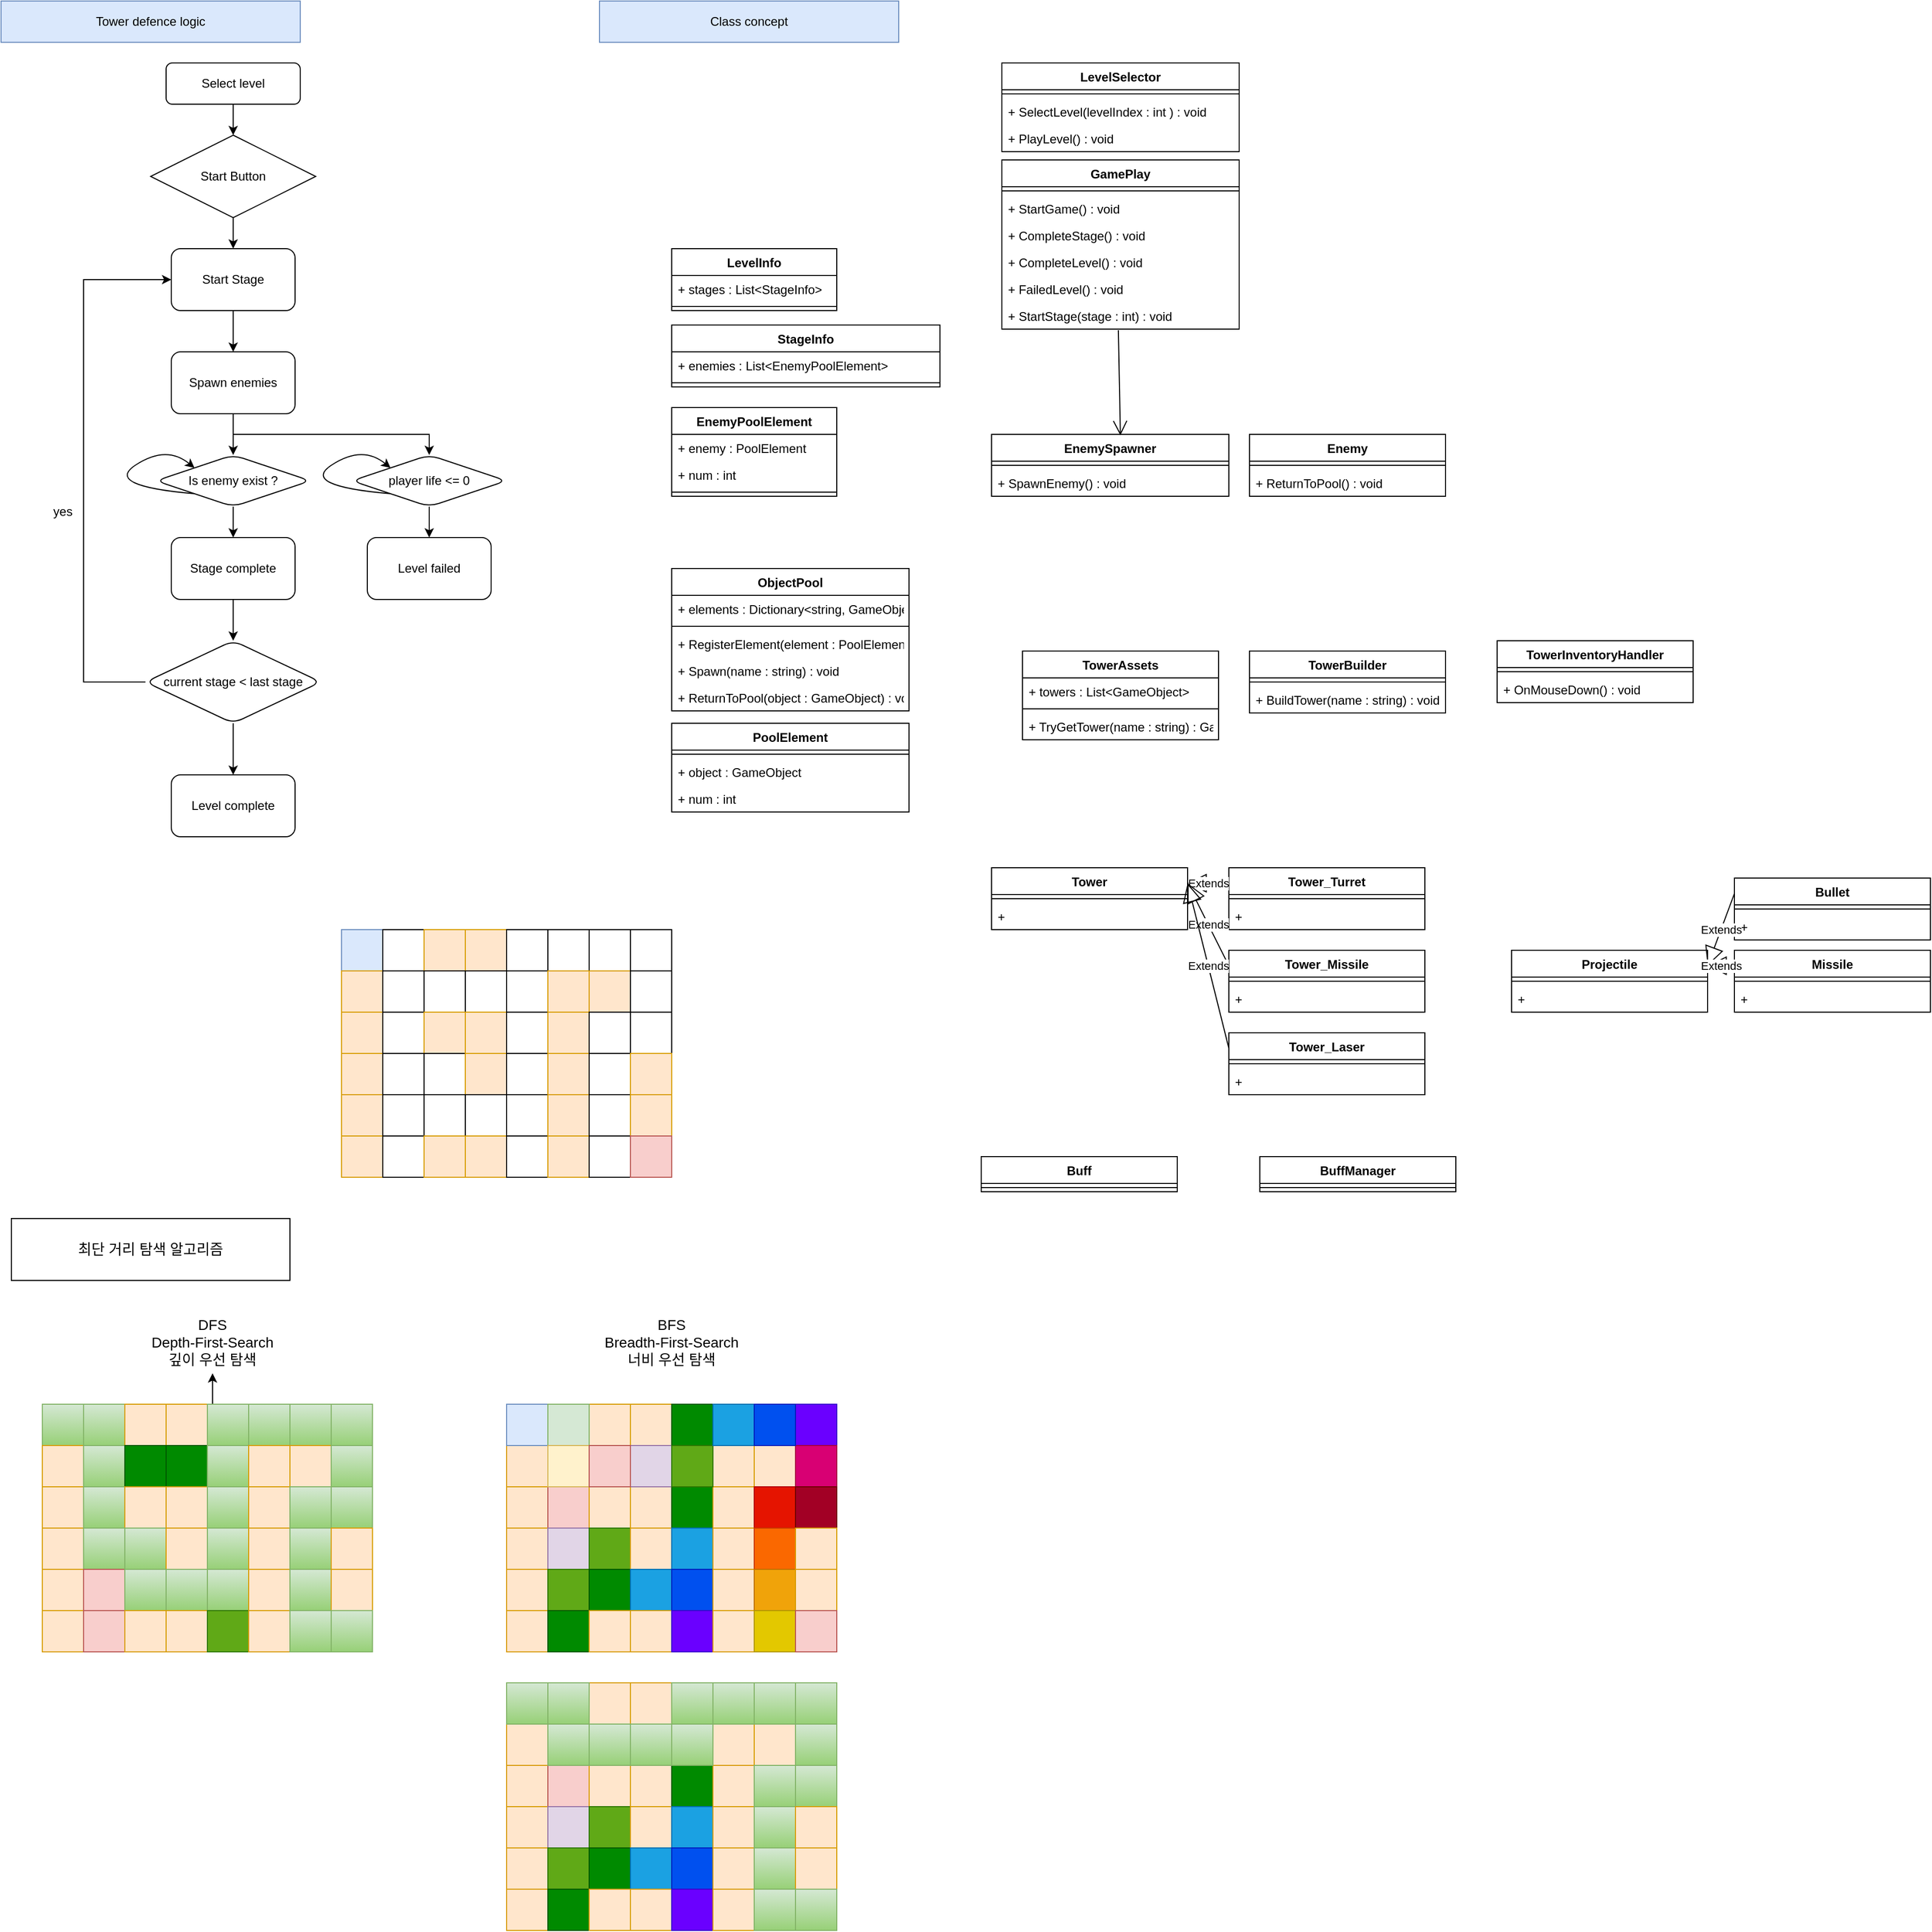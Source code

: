 <mxfile version="20.3.3" type="device"><diagram id="HGVinZ7_VrYm0sIsvRi2" name="페이지-1"><mxGraphModel dx="1038" dy="579" grid="1" gridSize="10" guides="1" tooltips="1" connect="1" arrows="1" fold="1" page="1" pageScale="1" pageWidth="827" pageHeight="1169" math="0" shadow="0"><root><mxCell id="0"/><mxCell id="1" parent="0"/><mxCell id="ARddpXpHxoCh1aJYAdwn-4" style="edgeStyle=orthogonalEdgeStyle;rounded=0;orthogonalLoop=1;jettySize=auto;html=1;entryX=0.5;entryY=0;entryDx=0;entryDy=0;" parent="1" source="ARddpXpHxoCh1aJYAdwn-1" target="ARddpXpHxoCh1aJYAdwn-3" edge="1"><mxGeometry relative="1" as="geometry"/></mxCell><mxCell id="ARddpXpHxoCh1aJYAdwn-1" value="Select level" style="rounded=1;whiteSpace=wrap;html=1;" parent="1" vertex="1"><mxGeometry x="160" y="60" width="130" height="40" as="geometry"/></mxCell><mxCell id="ARddpXpHxoCh1aJYAdwn-2" value="Tower defence logic" style="rounded=0;whiteSpace=wrap;html=1;fillColor=#dae8fc;strokeColor=#6c8ebf;" parent="1" vertex="1"><mxGeometry width="290" height="40" as="geometry"/></mxCell><mxCell id="ARddpXpHxoCh1aJYAdwn-6" value="" style="edgeStyle=orthogonalEdgeStyle;rounded=0;orthogonalLoop=1;jettySize=auto;html=1;" parent="1" source="ARddpXpHxoCh1aJYAdwn-3" target="ARddpXpHxoCh1aJYAdwn-5" edge="1"><mxGeometry relative="1" as="geometry"/></mxCell><mxCell id="ARddpXpHxoCh1aJYAdwn-3" value="Start Button" style="rhombus;whiteSpace=wrap;html=1;" parent="1" vertex="1"><mxGeometry x="145" y="130" width="160" height="80" as="geometry"/></mxCell><mxCell id="ARddpXpHxoCh1aJYAdwn-8" style="edgeStyle=orthogonalEdgeStyle;rounded=0;orthogonalLoop=1;jettySize=auto;html=1;entryX=0.5;entryY=0;entryDx=0;entryDy=0;" parent="1" source="ARddpXpHxoCh1aJYAdwn-5" target="ARddpXpHxoCh1aJYAdwn-7" edge="1"><mxGeometry relative="1" as="geometry"/></mxCell><mxCell id="ARddpXpHxoCh1aJYAdwn-5" value="Start Stage" style="rounded=1;whiteSpace=wrap;html=1;" parent="1" vertex="1"><mxGeometry x="165" y="240" width="120" height="60" as="geometry"/></mxCell><mxCell id="ARddpXpHxoCh1aJYAdwn-13" value="" style="edgeStyle=orthogonalEdgeStyle;rounded=0;orthogonalLoop=1;jettySize=auto;html=1;" parent="1" source="ARddpXpHxoCh1aJYAdwn-7" target="ARddpXpHxoCh1aJYAdwn-12" edge="1"><mxGeometry relative="1" as="geometry"/></mxCell><mxCell id="ARddpXpHxoCh1aJYAdwn-27" style="edgeStyle=orthogonalEdgeStyle;rounded=0;orthogonalLoop=1;jettySize=auto;html=1;" parent="1" source="ARddpXpHxoCh1aJYAdwn-7" target="ARddpXpHxoCh1aJYAdwn-24" edge="1"><mxGeometry relative="1" as="geometry"><Array as="points"><mxPoint x="225" y="420"/><mxPoint x="415" y="420"/></Array></mxGeometry></mxCell><mxCell id="ARddpXpHxoCh1aJYAdwn-7" value="Spawn enemies" style="rounded=1;whiteSpace=wrap;html=1;" parent="1" vertex="1"><mxGeometry x="165" y="340" width="120" height="60" as="geometry"/></mxCell><mxCell id="ARddpXpHxoCh1aJYAdwn-15" style="edgeStyle=orthogonalEdgeStyle;rounded=0;orthogonalLoop=1;jettySize=auto;html=1;entryX=0.5;entryY=0;entryDx=0;entryDy=0;" parent="1" source="ARddpXpHxoCh1aJYAdwn-12" target="ARddpXpHxoCh1aJYAdwn-14" edge="1"><mxGeometry relative="1" as="geometry"/></mxCell><mxCell id="ARddpXpHxoCh1aJYAdwn-12" value="Is enemy exist ?" style="rhombus;whiteSpace=wrap;html=1;rounded=1;" parent="1" vertex="1"><mxGeometry x="150" y="440" width="150" height="50" as="geometry"/></mxCell><mxCell id="ARddpXpHxoCh1aJYAdwn-17" value="" style="edgeStyle=orthogonalEdgeStyle;rounded=0;orthogonalLoop=1;jettySize=auto;html=1;" parent="1" source="ARddpXpHxoCh1aJYAdwn-14" target="ARddpXpHxoCh1aJYAdwn-16" edge="1"><mxGeometry relative="1" as="geometry"/></mxCell><mxCell id="ARddpXpHxoCh1aJYAdwn-14" value="Stage complete" style="rounded=1;whiteSpace=wrap;html=1;" parent="1" vertex="1"><mxGeometry x="165" y="520" width="120" height="60" as="geometry"/></mxCell><mxCell id="ARddpXpHxoCh1aJYAdwn-18" style="edgeStyle=orthogonalEdgeStyle;rounded=0;orthogonalLoop=1;jettySize=auto;html=1;entryX=0;entryY=0.5;entryDx=0;entryDy=0;" parent="1" source="ARddpXpHxoCh1aJYAdwn-16" target="ARddpXpHxoCh1aJYAdwn-5" edge="1"><mxGeometry relative="1" as="geometry"><Array as="points"><mxPoint x="80" y="660"/><mxPoint x="80" y="270"/></Array></mxGeometry></mxCell><mxCell id="ARddpXpHxoCh1aJYAdwn-22" value="" style="edgeStyle=orthogonalEdgeStyle;rounded=0;orthogonalLoop=1;jettySize=auto;html=1;" parent="1" source="ARddpXpHxoCh1aJYAdwn-16" target="ARddpXpHxoCh1aJYAdwn-21" edge="1"><mxGeometry relative="1" as="geometry"/></mxCell><mxCell id="ARddpXpHxoCh1aJYAdwn-16" value="current stage &amp;lt; last stage" style="rhombus;whiteSpace=wrap;html=1;rounded=1;" parent="1" vertex="1"><mxGeometry x="140" y="620" width="170" height="80" as="geometry"/></mxCell><mxCell id="ARddpXpHxoCh1aJYAdwn-19" value="yes" style="text;html=1;strokeColor=none;fillColor=none;align=center;verticalAlign=middle;whiteSpace=wrap;rounded=0;" parent="1" vertex="1"><mxGeometry x="30" y="480" width="60" height="30" as="geometry"/></mxCell><mxCell id="ARddpXpHxoCh1aJYAdwn-21" value="Level complete" style="whiteSpace=wrap;html=1;rounded=1;" parent="1" vertex="1"><mxGeometry x="165" y="750" width="120" height="60" as="geometry"/></mxCell><mxCell id="ARddpXpHxoCh1aJYAdwn-26" value="" style="edgeStyle=orthogonalEdgeStyle;rounded=0;orthogonalLoop=1;jettySize=auto;html=1;" parent="1" source="ARddpXpHxoCh1aJYAdwn-24" target="ARddpXpHxoCh1aJYAdwn-25" edge="1"><mxGeometry relative="1" as="geometry"/></mxCell><mxCell id="ARddpXpHxoCh1aJYAdwn-24" value="player life &amp;lt;= 0" style="rhombus;whiteSpace=wrap;html=1;rounded=1;" parent="1" vertex="1"><mxGeometry x="340" y="440" width="150" height="50" as="geometry"/></mxCell><mxCell id="ARddpXpHxoCh1aJYAdwn-25" value="Level failed" style="whiteSpace=wrap;html=1;rounded=1;" parent="1" vertex="1"><mxGeometry x="355" y="520" width="120" height="60" as="geometry"/></mxCell><mxCell id="ARddpXpHxoCh1aJYAdwn-28" value="" style="curved=1;endArrow=classic;html=1;rounded=0;exitX=0;exitY=1;exitDx=0;exitDy=0;entryX=0;entryY=0;entryDx=0;entryDy=0;" parent="1" source="ARddpXpHxoCh1aJYAdwn-12" target="ARddpXpHxoCh1aJYAdwn-12" edge="1"><mxGeometry width="50" height="50" relative="1" as="geometry"><mxPoint x="340" y="510" as="sourcePoint"/><mxPoint x="390" y="460" as="targetPoint"/><Array as="points"><mxPoint x="100" y="470"/><mxPoint x="160" y="430"/></Array></mxGeometry></mxCell><mxCell id="ARddpXpHxoCh1aJYAdwn-29" value="" style="curved=1;endArrow=classic;html=1;rounded=0;exitX=0;exitY=1;exitDx=0;exitDy=0;entryX=0;entryY=0;entryDx=0;entryDy=0;" parent="1" edge="1"><mxGeometry width="50" height="50" relative="1" as="geometry"><mxPoint x="377.5" y="477.5" as="sourcePoint"/><mxPoint x="377.5" y="452.5" as="targetPoint"/><Array as="points"><mxPoint x="290" y="470"/><mxPoint x="350" y="430"/></Array></mxGeometry></mxCell><mxCell id="ARddpXpHxoCh1aJYAdwn-30" value="LevelInfo" style="swimlane;fontStyle=1;align=center;verticalAlign=top;childLayout=stackLayout;horizontal=1;startSize=26;horizontalStack=0;resizeParent=1;resizeParentMax=0;resizeLast=0;collapsible=1;marginBottom=0;" parent="1" vertex="1"><mxGeometry x="650" y="240" width="160" height="60" as="geometry"/></mxCell><mxCell id="ARddpXpHxoCh1aJYAdwn-33" value="+ stages : List&lt;StageInfo&gt;" style="text;strokeColor=none;fillColor=none;align=left;verticalAlign=top;spacingLeft=4;spacingRight=4;overflow=hidden;rotatable=0;points=[[0,0.5],[1,0.5]];portConstraint=eastwest;" parent="ARddpXpHxoCh1aJYAdwn-30" vertex="1"><mxGeometry y="26" width="160" height="26" as="geometry"/></mxCell><mxCell id="ARddpXpHxoCh1aJYAdwn-32" value="" style="line;strokeWidth=1;fillColor=none;align=left;verticalAlign=middle;spacingTop=-1;spacingLeft=3;spacingRight=3;rotatable=0;labelPosition=right;points=[];portConstraint=eastwest;strokeColor=inherit;" parent="ARddpXpHxoCh1aJYAdwn-30" vertex="1"><mxGeometry y="52" width="160" height="8" as="geometry"/></mxCell><mxCell id="ARddpXpHxoCh1aJYAdwn-34" value="Class concept" style="rounded=0;whiteSpace=wrap;html=1;fillColor=#dae8fc;strokeColor=#6c8ebf;" parent="1" vertex="1"><mxGeometry x="580" width="290" height="40" as="geometry"/></mxCell><mxCell id="ARddpXpHxoCh1aJYAdwn-36" value="StageInfo" style="swimlane;fontStyle=1;align=center;verticalAlign=top;childLayout=stackLayout;horizontal=1;startSize=26;horizontalStack=0;resizeParent=1;resizeParentMax=0;resizeLast=0;collapsible=1;marginBottom=0;" parent="1" vertex="1"><mxGeometry x="650" y="314" width="260" height="60" as="geometry"/></mxCell><mxCell id="ARddpXpHxoCh1aJYAdwn-37" value="+ enemies : List&lt;EnemyPoolElement&gt;" style="text;strokeColor=none;fillColor=none;align=left;verticalAlign=top;spacingLeft=4;spacingRight=4;overflow=hidden;rotatable=0;points=[[0,0.5],[1,0.5]];portConstraint=eastwest;" parent="ARddpXpHxoCh1aJYAdwn-36" vertex="1"><mxGeometry y="26" width="260" height="26" as="geometry"/></mxCell><mxCell id="ARddpXpHxoCh1aJYAdwn-39" value="" style="line;strokeWidth=1;fillColor=none;align=left;verticalAlign=middle;spacingTop=-1;spacingLeft=3;spacingRight=3;rotatable=0;labelPosition=right;points=[];portConstraint=eastwest;strokeColor=inherit;" parent="ARddpXpHxoCh1aJYAdwn-36" vertex="1"><mxGeometry y="52" width="260" height="8" as="geometry"/></mxCell><mxCell id="ARddpXpHxoCh1aJYAdwn-41" value="EnemyPoolElement" style="swimlane;fontStyle=1;align=center;verticalAlign=top;childLayout=stackLayout;horizontal=1;startSize=26;horizontalStack=0;resizeParent=1;resizeParentMax=0;resizeLast=0;collapsible=1;marginBottom=0;" parent="1" vertex="1"><mxGeometry x="650" y="394" width="160" height="86" as="geometry"/></mxCell><mxCell id="ARddpXpHxoCh1aJYAdwn-42" value="+ enemy : PoolElement" style="text;strokeColor=none;fillColor=none;align=left;verticalAlign=top;spacingLeft=4;spacingRight=4;overflow=hidden;rotatable=0;points=[[0,0.5],[1,0.5]];portConstraint=eastwest;" parent="ARddpXpHxoCh1aJYAdwn-41" vertex="1"><mxGeometry y="26" width="160" height="26" as="geometry"/></mxCell><mxCell id="ARddpXpHxoCh1aJYAdwn-43" value="+ num : int" style="text;strokeColor=none;fillColor=none;align=left;verticalAlign=top;spacingLeft=4;spacingRight=4;overflow=hidden;rotatable=0;points=[[0,0.5],[1,0.5]];portConstraint=eastwest;" parent="ARddpXpHxoCh1aJYAdwn-41" vertex="1"><mxGeometry y="52" width="160" height="26" as="geometry"/></mxCell><mxCell id="ARddpXpHxoCh1aJYAdwn-44" value="" style="line;strokeWidth=1;fillColor=none;align=left;verticalAlign=middle;spacingTop=-1;spacingLeft=3;spacingRight=3;rotatable=0;labelPosition=right;points=[];portConstraint=eastwest;strokeColor=inherit;" parent="ARddpXpHxoCh1aJYAdwn-41" vertex="1"><mxGeometry y="78" width="160" height="8" as="geometry"/></mxCell><mxCell id="ARddpXpHxoCh1aJYAdwn-46" value="LevelSelector" style="swimlane;fontStyle=1;align=center;verticalAlign=top;childLayout=stackLayout;horizontal=1;startSize=26;horizontalStack=0;resizeParent=1;resizeParentMax=0;resizeLast=0;collapsible=1;marginBottom=0;" parent="1" vertex="1"><mxGeometry x="970" y="60" width="230" height="86" as="geometry"/></mxCell><mxCell id="ARddpXpHxoCh1aJYAdwn-48" value="" style="line;strokeWidth=1;fillColor=none;align=left;verticalAlign=middle;spacingTop=-1;spacingLeft=3;spacingRight=3;rotatable=0;labelPosition=right;points=[];portConstraint=eastwest;strokeColor=inherit;" parent="ARddpXpHxoCh1aJYAdwn-46" vertex="1"><mxGeometry y="26" width="230" height="8" as="geometry"/></mxCell><mxCell id="ARddpXpHxoCh1aJYAdwn-47" value="+ SelectLevel(levelIndex : int ) : void" style="text;strokeColor=none;fillColor=none;align=left;verticalAlign=top;spacingLeft=4;spacingRight=4;overflow=hidden;rotatable=0;points=[[0,0.5],[1,0.5]];portConstraint=eastwest;" parent="ARddpXpHxoCh1aJYAdwn-46" vertex="1"><mxGeometry y="34" width="230" height="26" as="geometry"/></mxCell><mxCell id="ARddpXpHxoCh1aJYAdwn-49" value="+ PlayLevel() : void" style="text;strokeColor=none;fillColor=none;align=left;verticalAlign=top;spacingLeft=4;spacingRight=4;overflow=hidden;rotatable=0;points=[[0,0.5],[1,0.5]];portConstraint=eastwest;" parent="ARddpXpHxoCh1aJYAdwn-46" vertex="1"><mxGeometry y="60" width="230" height="26" as="geometry"/></mxCell><mxCell id="ARddpXpHxoCh1aJYAdwn-50" value="GamePlay" style="swimlane;fontStyle=1;align=center;verticalAlign=top;childLayout=stackLayout;horizontal=1;startSize=26;horizontalStack=0;resizeParent=1;resizeParentMax=0;resizeLast=0;collapsible=1;marginBottom=0;" parent="1" vertex="1"><mxGeometry x="970" y="154" width="230" height="164" as="geometry"/></mxCell><mxCell id="ARddpXpHxoCh1aJYAdwn-51" value="" style="line;strokeWidth=1;fillColor=none;align=left;verticalAlign=middle;spacingTop=-1;spacingLeft=3;spacingRight=3;rotatable=0;labelPosition=right;points=[];portConstraint=eastwest;strokeColor=inherit;" parent="ARddpXpHxoCh1aJYAdwn-50" vertex="1"><mxGeometry y="26" width="230" height="8" as="geometry"/></mxCell><mxCell id="ARddpXpHxoCh1aJYAdwn-52" value="+ StartGame() : void" style="text;strokeColor=none;fillColor=none;align=left;verticalAlign=top;spacingLeft=4;spacingRight=4;overflow=hidden;rotatable=0;points=[[0,0.5],[1,0.5]];portConstraint=eastwest;" parent="ARddpXpHxoCh1aJYAdwn-50" vertex="1"><mxGeometry y="34" width="230" height="26" as="geometry"/></mxCell><mxCell id="ARddpXpHxoCh1aJYAdwn-54" value="+ CompleteStage() : void" style="text;strokeColor=none;fillColor=none;align=left;verticalAlign=top;spacingLeft=4;spacingRight=4;overflow=hidden;rotatable=0;points=[[0,0.5],[1,0.5]];portConstraint=eastwest;" parent="ARddpXpHxoCh1aJYAdwn-50" vertex="1"><mxGeometry y="60" width="230" height="26" as="geometry"/></mxCell><mxCell id="ARddpXpHxoCh1aJYAdwn-55" value="+ CompleteLevel() : void" style="text;strokeColor=none;fillColor=none;align=left;verticalAlign=top;spacingLeft=4;spacingRight=4;overflow=hidden;rotatable=0;points=[[0,0.5],[1,0.5]];portConstraint=eastwest;" parent="ARddpXpHxoCh1aJYAdwn-50" vertex="1"><mxGeometry y="86" width="230" height="26" as="geometry"/></mxCell><mxCell id="ARddpXpHxoCh1aJYAdwn-56" value="+ FailedLevel() : void" style="text;strokeColor=none;fillColor=none;align=left;verticalAlign=top;spacingLeft=4;spacingRight=4;overflow=hidden;rotatable=0;points=[[0,0.5],[1,0.5]];portConstraint=eastwest;" parent="ARddpXpHxoCh1aJYAdwn-50" vertex="1"><mxGeometry y="112" width="230" height="26" as="geometry"/></mxCell><mxCell id="ARddpXpHxoCh1aJYAdwn-53" value="+ StartStage(stage : int) : void" style="text;strokeColor=none;fillColor=none;align=left;verticalAlign=top;spacingLeft=4;spacingRight=4;overflow=hidden;rotatable=0;points=[[0,0.5],[1,0.5]];portConstraint=eastwest;" parent="ARddpXpHxoCh1aJYAdwn-50" vertex="1"><mxGeometry y="138" width="230" height="26" as="geometry"/></mxCell><mxCell id="ARddpXpHxoCh1aJYAdwn-57" value="EnemySpawner" style="swimlane;fontStyle=1;align=center;verticalAlign=top;childLayout=stackLayout;horizontal=1;startSize=26;horizontalStack=0;resizeParent=1;resizeParentMax=0;resizeLast=0;collapsible=1;marginBottom=0;" parent="1" vertex="1"><mxGeometry x="960" y="420" width="230" height="60" as="geometry"/></mxCell><mxCell id="ARddpXpHxoCh1aJYAdwn-58" value="" style="line;strokeWidth=1;fillColor=none;align=left;verticalAlign=middle;spacingTop=-1;spacingLeft=3;spacingRight=3;rotatable=0;labelPosition=right;points=[];portConstraint=eastwest;strokeColor=inherit;" parent="ARddpXpHxoCh1aJYAdwn-57" vertex="1"><mxGeometry y="26" width="230" height="8" as="geometry"/></mxCell><mxCell id="ARddpXpHxoCh1aJYAdwn-59" value="+ SpawnEnemy() : void" style="text;strokeColor=none;fillColor=none;align=left;verticalAlign=top;spacingLeft=4;spacingRight=4;overflow=hidden;rotatable=0;points=[[0,0.5],[1,0.5]];portConstraint=eastwest;" parent="ARddpXpHxoCh1aJYAdwn-57" vertex="1"><mxGeometry y="34" width="230" height="26" as="geometry"/></mxCell><mxCell id="ARddpXpHxoCh1aJYAdwn-63" value="" style="endArrow=open;endFill=1;endSize=12;html=1;rounded=0;exitX=0.491;exitY=1.038;exitDx=0;exitDy=0;exitPerimeter=0;entryX=0.543;entryY=0.017;entryDx=0;entryDy=0;entryPerimeter=0;" parent="1" source="ARddpXpHxoCh1aJYAdwn-53" target="ARddpXpHxoCh1aJYAdwn-57" edge="1"><mxGeometry width="160" relative="1" as="geometry"><mxPoint x="960" y="340" as="sourcePoint"/><mxPoint x="1120" y="340" as="targetPoint"/></mxGeometry></mxCell><mxCell id="ARddpXpHxoCh1aJYAdwn-64" value="ObjectPool" style="swimlane;fontStyle=1;align=center;verticalAlign=top;childLayout=stackLayout;horizontal=1;startSize=26;horizontalStack=0;resizeParent=1;resizeParentMax=0;resizeLast=0;collapsible=1;marginBottom=0;" parent="1" vertex="1"><mxGeometry x="650" y="550" width="230" height="138" as="geometry"/></mxCell><mxCell id="ARddpXpHxoCh1aJYAdwn-75" value="+ elements : Dictionary&lt;string, GameObject&gt;" style="text;strokeColor=none;fillColor=none;align=left;verticalAlign=top;spacingLeft=4;spacingRight=4;overflow=hidden;rotatable=0;points=[[0,0.5],[1,0.5]];portConstraint=eastwest;" parent="ARddpXpHxoCh1aJYAdwn-64" vertex="1"><mxGeometry y="26" width="230" height="26" as="geometry"/></mxCell><mxCell id="ARddpXpHxoCh1aJYAdwn-65" value="" style="line;strokeWidth=1;fillColor=none;align=left;verticalAlign=middle;spacingTop=-1;spacingLeft=3;spacingRight=3;rotatable=0;labelPosition=right;points=[];portConstraint=eastwest;strokeColor=inherit;" parent="ARddpXpHxoCh1aJYAdwn-64" vertex="1"><mxGeometry y="52" width="230" height="8" as="geometry"/></mxCell><mxCell id="ARddpXpHxoCh1aJYAdwn-66" value="+ RegisterElement(element : PoolElement) : void" style="text;strokeColor=none;fillColor=none;align=left;verticalAlign=top;spacingLeft=4;spacingRight=4;overflow=hidden;rotatable=0;points=[[0,0.5],[1,0.5]];portConstraint=eastwest;" parent="ARddpXpHxoCh1aJYAdwn-64" vertex="1"><mxGeometry y="60" width="230" height="26" as="geometry"/></mxCell><mxCell id="ARddpXpHxoCh1aJYAdwn-74" value="+ Spawn(name : string) : void" style="text;strokeColor=none;fillColor=none;align=left;verticalAlign=top;spacingLeft=4;spacingRight=4;overflow=hidden;rotatable=0;points=[[0,0.5],[1,0.5]];portConstraint=eastwest;" parent="ARddpXpHxoCh1aJYAdwn-64" vertex="1"><mxGeometry y="86" width="230" height="26" as="geometry"/></mxCell><mxCell id="ARddpXpHxoCh1aJYAdwn-76" value="+ ReturnToPool(object : GameObject) : void" style="text;strokeColor=none;fillColor=none;align=left;verticalAlign=top;spacingLeft=4;spacingRight=4;overflow=hidden;rotatable=0;points=[[0,0.5],[1,0.5]];portConstraint=eastwest;" parent="ARddpXpHxoCh1aJYAdwn-64" vertex="1"><mxGeometry y="112" width="230" height="26" as="geometry"/></mxCell><mxCell id="ARddpXpHxoCh1aJYAdwn-67" value="PoolElement" style="swimlane;fontStyle=1;align=center;verticalAlign=top;childLayout=stackLayout;horizontal=1;startSize=26;horizontalStack=0;resizeParent=1;resizeParentMax=0;resizeLast=0;collapsible=1;marginBottom=0;" parent="1" vertex="1"><mxGeometry x="650" y="700" width="230" height="86" as="geometry"/></mxCell><mxCell id="ARddpXpHxoCh1aJYAdwn-68" value="" style="line;strokeWidth=1;fillColor=none;align=left;verticalAlign=middle;spacingTop=-1;spacingLeft=3;spacingRight=3;rotatable=0;labelPosition=right;points=[];portConstraint=eastwest;strokeColor=inherit;" parent="ARddpXpHxoCh1aJYAdwn-67" vertex="1"><mxGeometry y="26" width="230" height="8" as="geometry"/></mxCell><mxCell id="ARddpXpHxoCh1aJYAdwn-69" value="+ object : GameObject" style="text;strokeColor=none;fillColor=none;align=left;verticalAlign=top;spacingLeft=4;spacingRight=4;overflow=hidden;rotatable=0;points=[[0,0.5],[1,0.5]];portConstraint=eastwest;" parent="ARddpXpHxoCh1aJYAdwn-67" vertex="1"><mxGeometry y="34" width="230" height="26" as="geometry"/></mxCell><mxCell id="ARddpXpHxoCh1aJYAdwn-73" value="+ num : int" style="text;strokeColor=none;fillColor=none;align=left;verticalAlign=top;spacingLeft=4;spacingRight=4;overflow=hidden;rotatable=0;points=[[0,0.5],[1,0.5]];portConstraint=eastwest;" parent="ARddpXpHxoCh1aJYAdwn-67" vertex="1"><mxGeometry y="60" width="230" height="26" as="geometry"/></mxCell><mxCell id="ARddpXpHxoCh1aJYAdwn-77" value="Enemy" style="swimlane;fontStyle=1;align=center;verticalAlign=top;childLayout=stackLayout;horizontal=1;startSize=26;horizontalStack=0;resizeParent=1;resizeParentMax=0;resizeLast=0;collapsible=1;marginBottom=0;" parent="1" vertex="1"><mxGeometry x="1210" y="420" width="190" height="60" as="geometry"/></mxCell><mxCell id="ARddpXpHxoCh1aJYAdwn-78" value="" style="line;strokeWidth=1;fillColor=none;align=left;verticalAlign=middle;spacingTop=-1;spacingLeft=3;spacingRight=3;rotatable=0;labelPosition=right;points=[];portConstraint=eastwest;strokeColor=inherit;" parent="ARddpXpHxoCh1aJYAdwn-77" vertex="1"><mxGeometry y="26" width="190" height="8" as="geometry"/></mxCell><mxCell id="ARddpXpHxoCh1aJYAdwn-79" value="+ ReturnToPool() : void" style="text;strokeColor=none;fillColor=none;align=left;verticalAlign=top;spacingLeft=4;spacingRight=4;overflow=hidden;rotatable=0;points=[[0,0.5],[1,0.5]];portConstraint=eastwest;" parent="ARddpXpHxoCh1aJYAdwn-77" vertex="1"><mxGeometry y="34" width="190" height="26" as="geometry"/></mxCell><mxCell id="ARddpXpHxoCh1aJYAdwn-80" value="Tower" style="swimlane;fontStyle=1;align=center;verticalAlign=top;childLayout=stackLayout;horizontal=1;startSize=26;horizontalStack=0;resizeParent=1;resizeParentMax=0;resizeLast=0;collapsible=1;marginBottom=0;" parent="1" vertex="1"><mxGeometry x="960" y="840" width="190" height="60" as="geometry"/></mxCell><mxCell id="ARddpXpHxoCh1aJYAdwn-81" value="" style="line;strokeWidth=1;fillColor=none;align=left;verticalAlign=middle;spacingTop=-1;spacingLeft=3;spacingRight=3;rotatable=0;labelPosition=right;points=[];portConstraint=eastwest;strokeColor=inherit;" parent="ARddpXpHxoCh1aJYAdwn-80" vertex="1"><mxGeometry y="26" width="190" height="8" as="geometry"/></mxCell><mxCell id="ARddpXpHxoCh1aJYAdwn-82" value="+ " style="text;strokeColor=none;fillColor=none;align=left;verticalAlign=top;spacingLeft=4;spacingRight=4;overflow=hidden;rotatable=0;points=[[0,0.5],[1,0.5]];portConstraint=eastwest;" parent="ARddpXpHxoCh1aJYAdwn-80" vertex="1"><mxGeometry y="34" width="190" height="26" as="geometry"/></mxCell><mxCell id="ARddpXpHxoCh1aJYAdwn-85" value="Tower_Turret" style="swimlane;fontStyle=1;align=center;verticalAlign=top;childLayout=stackLayout;horizontal=1;startSize=26;horizontalStack=0;resizeParent=1;resizeParentMax=0;resizeLast=0;collapsible=1;marginBottom=0;" parent="1" vertex="1"><mxGeometry x="1190" y="840" width="190" height="60" as="geometry"/></mxCell><mxCell id="ARddpXpHxoCh1aJYAdwn-86" value="" style="line;strokeWidth=1;fillColor=none;align=left;verticalAlign=middle;spacingTop=-1;spacingLeft=3;spacingRight=3;rotatable=0;labelPosition=right;points=[];portConstraint=eastwest;strokeColor=inherit;" parent="ARddpXpHxoCh1aJYAdwn-85" vertex="1"><mxGeometry y="26" width="190" height="8" as="geometry"/></mxCell><mxCell id="ARddpXpHxoCh1aJYAdwn-87" value="+ " style="text;strokeColor=none;fillColor=none;align=left;verticalAlign=top;spacingLeft=4;spacingRight=4;overflow=hidden;rotatable=0;points=[[0,0.5],[1,0.5]];portConstraint=eastwest;" parent="ARddpXpHxoCh1aJYAdwn-85" vertex="1"><mxGeometry y="34" width="190" height="26" as="geometry"/></mxCell><mxCell id="ARddpXpHxoCh1aJYAdwn-88" value="Tower_Missile" style="swimlane;fontStyle=1;align=center;verticalAlign=top;childLayout=stackLayout;horizontal=1;startSize=26;horizontalStack=0;resizeParent=1;resizeParentMax=0;resizeLast=0;collapsible=1;marginBottom=0;" parent="1" vertex="1"><mxGeometry x="1190" y="920" width="190" height="60" as="geometry"/></mxCell><mxCell id="ARddpXpHxoCh1aJYAdwn-89" value="" style="line;strokeWidth=1;fillColor=none;align=left;verticalAlign=middle;spacingTop=-1;spacingLeft=3;spacingRight=3;rotatable=0;labelPosition=right;points=[];portConstraint=eastwest;strokeColor=inherit;" parent="ARddpXpHxoCh1aJYAdwn-88" vertex="1"><mxGeometry y="26" width="190" height="8" as="geometry"/></mxCell><mxCell id="ARddpXpHxoCh1aJYAdwn-90" value="+ " style="text;strokeColor=none;fillColor=none;align=left;verticalAlign=top;spacingLeft=4;spacingRight=4;overflow=hidden;rotatable=0;points=[[0,0.5],[1,0.5]];portConstraint=eastwest;" parent="ARddpXpHxoCh1aJYAdwn-88" vertex="1"><mxGeometry y="34" width="190" height="26" as="geometry"/></mxCell><mxCell id="ARddpXpHxoCh1aJYAdwn-91" value="Tower_Laser" style="swimlane;fontStyle=1;align=center;verticalAlign=top;childLayout=stackLayout;horizontal=1;startSize=26;horizontalStack=0;resizeParent=1;resizeParentMax=0;resizeLast=0;collapsible=1;marginBottom=0;" parent="1" vertex="1"><mxGeometry x="1190" y="1000" width="190" height="60" as="geometry"/></mxCell><mxCell id="ARddpXpHxoCh1aJYAdwn-92" value="" style="line;strokeWidth=1;fillColor=none;align=left;verticalAlign=middle;spacingTop=-1;spacingLeft=3;spacingRight=3;rotatable=0;labelPosition=right;points=[];portConstraint=eastwest;strokeColor=inherit;" parent="ARddpXpHxoCh1aJYAdwn-91" vertex="1"><mxGeometry y="26" width="190" height="8" as="geometry"/></mxCell><mxCell id="ARddpXpHxoCh1aJYAdwn-93" value="+ " style="text;strokeColor=none;fillColor=none;align=left;verticalAlign=top;spacingLeft=4;spacingRight=4;overflow=hidden;rotatable=0;points=[[0,0.5],[1,0.5]];portConstraint=eastwest;" parent="ARddpXpHxoCh1aJYAdwn-91" vertex="1"><mxGeometry y="34" width="190" height="26" as="geometry"/></mxCell><mxCell id="ARddpXpHxoCh1aJYAdwn-95" value="Extends" style="endArrow=block;endSize=16;endFill=0;html=1;rounded=0;entryX=1;entryY=0.25;entryDx=0;entryDy=0;exitX=0;exitY=0.25;exitDx=0;exitDy=0;" parent="1" source="ARddpXpHxoCh1aJYAdwn-85" target="ARddpXpHxoCh1aJYAdwn-80" edge="1"><mxGeometry width="160" relative="1" as="geometry"><mxPoint x="1000" y="750" as="sourcePoint"/><mxPoint x="1160" y="750" as="targetPoint"/></mxGeometry></mxCell><mxCell id="ARddpXpHxoCh1aJYAdwn-96" value="Extends" style="endArrow=block;endSize=16;endFill=0;html=1;rounded=0;entryX=1;entryY=0.25;entryDx=0;entryDy=0;exitX=0;exitY=0.25;exitDx=0;exitDy=0;" parent="1" source="ARddpXpHxoCh1aJYAdwn-88" target="ARddpXpHxoCh1aJYAdwn-80" edge="1"><mxGeometry width="160" relative="1" as="geometry"><mxPoint x="1200" y="865" as="sourcePoint"/><mxPoint x="1160" y="865" as="targetPoint"/></mxGeometry></mxCell><mxCell id="ARddpXpHxoCh1aJYAdwn-97" value="Extends" style="endArrow=block;endSize=16;endFill=0;html=1;rounded=0;entryX=1;entryY=0.25;entryDx=0;entryDy=0;exitX=0;exitY=0.25;exitDx=0;exitDy=0;" parent="1" source="ARddpXpHxoCh1aJYAdwn-91" target="ARddpXpHxoCh1aJYAdwn-80" edge="1"><mxGeometry width="160" relative="1" as="geometry"><mxPoint x="1200" y="945" as="sourcePoint"/><mxPoint x="1160" y="865" as="targetPoint"/></mxGeometry></mxCell><mxCell id="ARddpXpHxoCh1aJYAdwn-98" value="Projectile" style="swimlane;fontStyle=1;align=center;verticalAlign=top;childLayout=stackLayout;horizontal=1;startSize=26;horizontalStack=0;resizeParent=1;resizeParentMax=0;resizeLast=0;collapsible=1;marginBottom=0;" parent="1" vertex="1"><mxGeometry x="1464" y="920" width="190" height="60" as="geometry"/></mxCell><mxCell id="ARddpXpHxoCh1aJYAdwn-99" value="" style="line;strokeWidth=1;fillColor=none;align=left;verticalAlign=middle;spacingTop=-1;spacingLeft=3;spacingRight=3;rotatable=0;labelPosition=right;points=[];portConstraint=eastwest;strokeColor=inherit;" parent="ARddpXpHxoCh1aJYAdwn-98" vertex="1"><mxGeometry y="26" width="190" height="8" as="geometry"/></mxCell><mxCell id="ARddpXpHxoCh1aJYAdwn-100" value="+ " style="text;strokeColor=none;fillColor=none;align=left;verticalAlign=top;spacingLeft=4;spacingRight=4;overflow=hidden;rotatable=0;points=[[0,0.5],[1,0.5]];portConstraint=eastwest;" parent="ARddpXpHxoCh1aJYAdwn-98" vertex="1"><mxGeometry y="34" width="190" height="26" as="geometry"/></mxCell><mxCell id="ARddpXpHxoCh1aJYAdwn-101" value="Missile" style="swimlane;fontStyle=1;align=center;verticalAlign=top;childLayout=stackLayout;horizontal=1;startSize=26;horizontalStack=0;resizeParent=1;resizeParentMax=0;resizeLast=0;collapsible=1;marginBottom=0;" parent="1" vertex="1"><mxGeometry x="1680" y="920" width="190" height="60" as="geometry"/></mxCell><mxCell id="ARddpXpHxoCh1aJYAdwn-102" value="" style="line;strokeWidth=1;fillColor=none;align=left;verticalAlign=middle;spacingTop=-1;spacingLeft=3;spacingRight=3;rotatable=0;labelPosition=right;points=[];portConstraint=eastwest;strokeColor=inherit;" parent="ARddpXpHxoCh1aJYAdwn-101" vertex="1"><mxGeometry y="26" width="190" height="8" as="geometry"/></mxCell><mxCell id="ARddpXpHxoCh1aJYAdwn-103" value="+ " style="text;strokeColor=none;fillColor=none;align=left;verticalAlign=top;spacingLeft=4;spacingRight=4;overflow=hidden;rotatable=0;points=[[0,0.5],[1,0.5]];portConstraint=eastwest;" parent="ARddpXpHxoCh1aJYAdwn-101" vertex="1"><mxGeometry y="34" width="190" height="26" as="geometry"/></mxCell><mxCell id="ARddpXpHxoCh1aJYAdwn-104" value="Bullet" style="swimlane;fontStyle=1;align=center;verticalAlign=top;childLayout=stackLayout;horizontal=1;startSize=26;horizontalStack=0;resizeParent=1;resizeParentMax=0;resizeLast=0;collapsible=1;marginBottom=0;" parent="1" vertex="1"><mxGeometry x="1680" y="850" width="190" height="60" as="geometry"/></mxCell><mxCell id="ARddpXpHxoCh1aJYAdwn-105" value="" style="line;strokeWidth=1;fillColor=none;align=left;verticalAlign=middle;spacingTop=-1;spacingLeft=3;spacingRight=3;rotatable=0;labelPosition=right;points=[];portConstraint=eastwest;strokeColor=inherit;" parent="ARddpXpHxoCh1aJYAdwn-104" vertex="1"><mxGeometry y="26" width="190" height="8" as="geometry"/></mxCell><mxCell id="ARddpXpHxoCh1aJYAdwn-106" value="+ " style="text;strokeColor=none;fillColor=none;align=left;verticalAlign=top;spacingLeft=4;spacingRight=4;overflow=hidden;rotatable=0;points=[[0,0.5],[1,0.5]];portConstraint=eastwest;" parent="ARddpXpHxoCh1aJYAdwn-104" vertex="1"><mxGeometry y="34" width="190" height="26" as="geometry"/></mxCell><mxCell id="ARddpXpHxoCh1aJYAdwn-109" value="Extends" style="endArrow=block;endSize=16;endFill=0;html=1;rounded=0;entryX=1;entryY=0.25;entryDx=0;entryDy=0;exitX=0;exitY=0.25;exitDx=0;exitDy=0;" parent="1" source="ARddpXpHxoCh1aJYAdwn-104" target="ARddpXpHxoCh1aJYAdwn-98" edge="1"><mxGeometry width="160" relative="1" as="geometry"><mxPoint x="1200" y="1025" as="sourcePoint"/><mxPoint x="1160" y="865" as="targetPoint"/></mxGeometry></mxCell><mxCell id="ARddpXpHxoCh1aJYAdwn-110" value="Extends" style="endArrow=block;endSize=16;endFill=0;html=1;rounded=0;entryX=1;entryY=0.25;entryDx=0;entryDy=0;exitX=0;exitY=0.25;exitDx=0;exitDy=0;" parent="1" source="ARddpXpHxoCh1aJYAdwn-101" target="ARddpXpHxoCh1aJYAdwn-98" edge="1"><mxGeometry width="160" relative="1" as="geometry"><mxPoint x="1690" y="875" as="sourcePoint"/><mxPoint x="1664" y="945" as="targetPoint"/></mxGeometry></mxCell><mxCell id="ARddpXpHxoCh1aJYAdwn-112" value="TowerBuilder" style="swimlane;fontStyle=1;align=center;verticalAlign=top;childLayout=stackLayout;horizontal=1;startSize=26;horizontalStack=0;resizeParent=1;resizeParentMax=0;resizeLast=0;collapsible=1;marginBottom=0;" parent="1" vertex="1"><mxGeometry x="1210" y="630" width="190" height="60" as="geometry"/></mxCell><mxCell id="ARddpXpHxoCh1aJYAdwn-113" value="" style="line;strokeWidth=1;fillColor=none;align=left;verticalAlign=middle;spacingTop=-1;spacingLeft=3;spacingRight=3;rotatable=0;labelPosition=right;points=[];portConstraint=eastwest;strokeColor=inherit;" parent="ARddpXpHxoCh1aJYAdwn-112" vertex="1"><mxGeometry y="26" width="190" height="8" as="geometry"/></mxCell><mxCell id="ARddpXpHxoCh1aJYAdwn-114" value="+ BuildTower(name : string) : void" style="text;strokeColor=none;fillColor=none;align=left;verticalAlign=top;spacingLeft=4;spacingRight=4;overflow=hidden;rotatable=0;points=[[0,0.5],[1,0.5]];portConstraint=eastwest;" parent="ARddpXpHxoCh1aJYAdwn-112" vertex="1"><mxGeometry y="34" width="190" height="26" as="geometry"/></mxCell><mxCell id="ARddpXpHxoCh1aJYAdwn-115" value="TowerAssets" style="swimlane;fontStyle=1;align=center;verticalAlign=top;childLayout=stackLayout;horizontal=1;startSize=26;horizontalStack=0;resizeParent=1;resizeParentMax=0;resizeLast=0;collapsible=1;marginBottom=0;" parent="1" vertex="1"><mxGeometry x="990" y="630" width="190" height="86" as="geometry"/></mxCell><mxCell id="ARddpXpHxoCh1aJYAdwn-117" value="+ towers : List&lt;GameObject&gt;" style="text;strokeColor=none;fillColor=none;align=left;verticalAlign=top;spacingLeft=4;spacingRight=4;overflow=hidden;rotatable=0;points=[[0,0.5],[1,0.5]];portConstraint=eastwest;" parent="ARddpXpHxoCh1aJYAdwn-115" vertex="1"><mxGeometry y="26" width="190" height="26" as="geometry"/></mxCell><mxCell id="ARddpXpHxoCh1aJYAdwn-116" value="" style="line;strokeWidth=1;fillColor=none;align=left;verticalAlign=middle;spacingTop=-1;spacingLeft=3;spacingRight=3;rotatable=0;labelPosition=right;points=[];portConstraint=eastwest;strokeColor=inherit;" parent="ARddpXpHxoCh1aJYAdwn-115" vertex="1"><mxGeometry y="52" width="190" height="8" as="geometry"/></mxCell><mxCell id="ARddpXpHxoCh1aJYAdwn-118" value="+ TryGetTower(name : string) : GameObject" style="text;strokeColor=none;fillColor=none;align=left;verticalAlign=top;spacingLeft=4;spacingRight=4;overflow=hidden;rotatable=0;points=[[0,0.5],[1,0.5]];portConstraint=eastwest;" parent="ARddpXpHxoCh1aJYAdwn-115" vertex="1"><mxGeometry y="60" width="190" height="26" as="geometry"/></mxCell><mxCell id="ARddpXpHxoCh1aJYAdwn-119" value="TowerInventoryHandler" style="swimlane;fontStyle=1;align=center;verticalAlign=top;childLayout=stackLayout;horizontal=1;startSize=26;horizontalStack=0;resizeParent=1;resizeParentMax=0;resizeLast=0;collapsible=1;marginBottom=0;" parent="1" vertex="1"><mxGeometry x="1450" y="620" width="190" height="60" as="geometry"/></mxCell><mxCell id="ARddpXpHxoCh1aJYAdwn-120" value="" style="line;strokeWidth=1;fillColor=none;align=left;verticalAlign=middle;spacingTop=-1;spacingLeft=3;spacingRight=3;rotatable=0;labelPosition=right;points=[];portConstraint=eastwest;strokeColor=inherit;" parent="ARddpXpHxoCh1aJYAdwn-119" vertex="1"><mxGeometry y="26" width="190" height="8" as="geometry"/></mxCell><mxCell id="ARddpXpHxoCh1aJYAdwn-121" value="+ OnMouseDown() : void" style="text;strokeColor=none;fillColor=none;align=left;verticalAlign=top;spacingLeft=4;spacingRight=4;overflow=hidden;rotatable=0;points=[[0,0.5],[1,0.5]];portConstraint=eastwest;" parent="ARddpXpHxoCh1aJYAdwn-119" vertex="1"><mxGeometry y="34" width="190" height="26" as="geometry"/></mxCell><mxCell id="ARddpXpHxoCh1aJYAdwn-122" value="Buff" style="swimlane;fontStyle=1;align=center;verticalAlign=top;childLayout=stackLayout;horizontal=1;startSize=26;horizontalStack=0;resizeParent=1;resizeParentMax=0;resizeLast=0;collapsible=1;marginBottom=0;" parent="1" vertex="1"><mxGeometry x="950" y="1120" width="190" height="34" as="geometry"/></mxCell><mxCell id="ARddpXpHxoCh1aJYAdwn-123" value="" style="line;strokeWidth=1;fillColor=none;align=left;verticalAlign=middle;spacingTop=-1;spacingLeft=3;spacingRight=3;rotatable=0;labelPosition=right;points=[];portConstraint=eastwest;strokeColor=inherit;" parent="ARddpXpHxoCh1aJYAdwn-122" vertex="1"><mxGeometry y="26" width="190" height="8" as="geometry"/></mxCell><mxCell id="ARddpXpHxoCh1aJYAdwn-125" value="BuffManager" style="swimlane;fontStyle=1;align=center;verticalAlign=top;childLayout=stackLayout;horizontal=1;startSize=26;horizontalStack=0;resizeParent=1;resizeParentMax=0;resizeLast=0;collapsible=1;marginBottom=0;" parent="1" vertex="1"><mxGeometry x="1220" y="1120" width="190" height="34" as="geometry"/></mxCell><mxCell id="ARddpXpHxoCh1aJYAdwn-126" value="" style="line;strokeWidth=1;fillColor=none;align=left;verticalAlign=middle;spacingTop=-1;spacingLeft=3;spacingRight=3;rotatable=0;labelPosition=right;points=[];portConstraint=eastwest;strokeColor=inherit;" parent="ARddpXpHxoCh1aJYAdwn-125" vertex="1"><mxGeometry y="26" width="190" height="8" as="geometry"/></mxCell><mxCell id="HxgZqpQqZg_VTpcF4oz8-1" value="최단 거리 탐색 알고리즘" style="rounded=0;whiteSpace=wrap;html=1;fontSize=14;" vertex="1" parent="1"><mxGeometry x="10" y="1180" width="270" height="60" as="geometry"/></mxCell><mxCell id="HxgZqpQqZg_VTpcF4oz8-2" value="DFS&lt;br&gt;Depth-First-Search&lt;br&gt;깊이 우선 탐색" style="text;html=1;strokeColor=none;fillColor=none;align=center;verticalAlign=middle;whiteSpace=wrap;rounded=0;fontSize=14;" vertex="1" parent="1"><mxGeometry x="125" y="1270" width="160" height="60" as="geometry"/></mxCell><mxCell id="HxgZqpQqZg_VTpcF4oz8-4" value="BFS&lt;br&gt;Breadth-First-Search&lt;br&gt;너비 우선 탐색" style="text;html=1;strokeColor=none;fillColor=none;align=center;verticalAlign=middle;whiteSpace=wrap;rounded=0;fontSize=14;" vertex="1" parent="1"><mxGeometry x="570" y="1270" width="160" height="60" as="geometry"/></mxCell><mxCell id="HxgZqpQqZg_VTpcF4oz8-5" value="" style="rounded=0;whiteSpace=wrap;html=1;fontSize=14;fillColor=#d5e8d4;strokeColor=#82b366;gradientColor=#97d077;" vertex="1" parent="1"><mxGeometry x="40" y="1360" width="40" height="40" as="geometry"/></mxCell><mxCell id="HxgZqpQqZg_VTpcF4oz8-101" value="" style="edgeStyle=orthogonalEdgeStyle;rounded=0;orthogonalLoop=1;jettySize=auto;html=1;fontSize=14;" edge="1" parent="1" source="HxgZqpQqZg_VTpcF4oz8-6" target="HxgZqpQqZg_VTpcF4oz8-2"><mxGeometry relative="1" as="geometry"/></mxCell><mxCell id="HxgZqpQqZg_VTpcF4oz8-6" value="" style="rounded=0;whiteSpace=wrap;html=1;fontSize=14;fillColor=#d5e8d4;strokeColor=#82b366;gradientColor=#97d077;" vertex="1" parent="1"><mxGeometry x="80" y="1360" width="40" height="40" as="geometry"/></mxCell><mxCell id="HxgZqpQqZg_VTpcF4oz8-7" value="" style="rounded=0;whiteSpace=wrap;html=1;fontSize=14;fillColor=#ffe6cc;strokeColor=#d79b00;" vertex="1" parent="1"><mxGeometry x="120" y="1360" width="40" height="40" as="geometry"/></mxCell><mxCell id="HxgZqpQqZg_VTpcF4oz8-8" value="" style="rounded=0;whiteSpace=wrap;html=1;fontSize=14;fillColor=#ffe6cc;strokeColor=#d79b00;" vertex="1" parent="1"><mxGeometry x="160" y="1360" width="40" height="40" as="geometry"/></mxCell><mxCell id="HxgZqpQqZg_VTpcF4oz8-9" value="" style="rounded=0;whiteSpace=wrap;html=1;fontSize=14;fillColor=#d5e8d4;strokeColor=#82b366;gradientColor=#97d077;" vertex="1" parent="1"><mxGeometry x="200" y="1360" width="40" height="40" as="geometry"/></mxCell><mxCell id="HxgZqpQqZg_VTpcF4oz8-10" value="" style="rounded=0;whiteSpace=wrap;html=1;fontSize=14;fillColor=#d5e8d4;strokeColor=#82b366;gradientColor=#97d077;" vertex="1" parent="1"><mxGeometry x="240" y="1360" width="40" height="40" as="geometry"/></mxCell><mxCell id="HxgZqpQqZg_VTpcF4oz8-11" value="" style="rounded=0;whiteSpace=wrap;html=1;fontSize=14;fillColor=#d5e8d4;strokeColor=#82b366;gradientColor=#97d077;" vertex="1" parent="1"><mxGeometry x="280" y="1360" width="40" height="40" as="geometry"/></mxCell><mxCell id="HxgZqpQqZg_VTpcF4oz8-12" value="" style="rounded=0;whiteSpace=wrap;html=1;fontSize=14;fillColor=#d5e8d4;strokeColor=#82b366;gradientColor=#97d077;" vertex="1" parent="1"><mxGeometry x="320" y="1360" width="40" height="40" as="geometry"/></mxCell><mxCell id="HxgZqpQqZg_VTpcF4oz8-13" value="" style="rounded=0;whiteSpace=wrap;html=1;fontSize=14;fillColor=#ffe6cc;strokeColor=#d79b00;" vertex="1" parent="1"><mxGeometry x="40" y="1400" width="40" height="40" as="geometry"/></mxCell><mxCell id="HxgZqpQqZg_VTpcF4oz8-14" value="" style="rounded=0;whiteSpace=wrap;html=1;fontSize=14;fillColor=#d5e8d4;strokeColor=#82b366;gradientColor=#97d077;" vertex="1" parent="1"><mxGeometry x="80" y="1400" width="40" height="40" as="geometry"/></mxCell><mxCell id="HxgZqpQqZg_VTpcF4oz8-15" value="" style="rounded=0;whiteSpace=wrap;html=1;fontSize=14;fillColor=#008a00;fontColor=#ffffff;strokeColor=#005700;" vertex="1" parent="1"><mxGeometry x="120" y="1400" width="40" height="40" as="geometry"/></mxCell><mxCell id="HxgZqpQqZg_VTpcF4oz8-16" value="" style="rounded=0;whiteSpace=wrap;html=1;fontSize=14;fillColor=#008a00;fontColor=#ffffff;strokeColor=#005700;" vertex="1" parent="1"><mxGeometry x="160" y="1400" width="40" height="40" as="geometry"/></mxCell><mxCell id="HxgZqpQqZg_VTpcF4oz8-17" value="" style="rounded=0;whiteSpace=wrap;html=1;fontSize=14;fillColor=#d5e8d4;strokeColor=#82b366;gradientColor=#97d077;" vertex="1" parent="1"><mxGeometry x="200" y="1400" width="40" height="40" as="geometry"/></mxCell><mxCell id="HxgZqpQqZg_VTpcF4oz8-18" value="" style="rounded=0;whiteSpace=wrap;html=1;fontSize=14;fillColor=#ffe6cc;strokeColor=#d79b00;" vertex="1" parent="1"><mxGeometry x="240" y="1400" width="40" height="40" as="geometry"/></mxCell><mxCell id="HxgZqpQqZg_VTpcF4oz8-19" value="" style="rounded=0;whiteSpace=wrap;html=1;fontSize=14;fillColor=#ffe6cc;strokeColor=#d79b00;" vertex="1" parent="1"><mxGeometry x="280" y="1400" width="40" height="40" as="geometry"/></mxCell><mxCell id="HxgZqpQqZg_VTpcF4oz8-20" value="" style="rounded=0;whiteSpace=wrap;html=1;fontSize=14;fillColor=#d5e8d4;strokeColor=#82b366;gradientColor=#97d077;" vertex="1" parent="1"><mxGeometry x="320" y="1400" width="40" height="40" as="geometry"/></mxCell><mxCell id="HxgZqpQqZg_VTpcF4oz8-21" value="" style="rounded=0;whiteSpace=wrap;html=1;fontSize=14;fillColor=#ffe6cc;strokeColor=#d79b00;" vertex="1" parent="1"><mxGeometry x="40" y="1440" width="40" height="40" as="geometry"/></mxCell><mxCell id="HxgZqpQqZg_VTpcF4oz8-22" value="" style="rounded=0;whiteSpace=wrap;html=1;fontSize=14;fillColor=#d5e8d4;strokeColor=#82b366;gradientColor=#97d077;" vertex="1" parent="1"><mxGeometry x="80" y="1440" width="40" height="40" as="geometry"/></mxCell><mxCell id="HxgZqpQqZg_VTpcF4oz8-23" value="" style="rounded=0;whiteSpace=wrap;html=1;fontSize=14;fillColor=#ffe6cc;strokeColor=#d79b00;" vertex="1" parent="1"><mxGeometry x="120" y="1440" width="40" height="40" as="geometry"/></mxCell><mxCell id="HxgZqpQqZg_VTpcF4oz8-24" value="" style="rounded=0;whiteSpace=wrap;html=1;fontSize=14;fillColor=#ffe6cc;strokeColor=#d79b00;" vertex="1" parent="1"><mxGeometry x="160" y="1440" width="40" height="40" as="geometry"/></mxCell><mxCell id="HxgZqpQqZg_VTpcF4oz8-25" value="" style="rounded=0;whiteSpace=wrap;html=1;fontSize=14;fillColor=#d5e8d4;strokeColor=#82b366;gradientColor=#97d077;" vertex="1" parent="1"><mxGeometry x="200" y="1440" width="40" height="40" as="geometry"/></mxCell><mxCell id="HxgZqpQqZg_VTpcF4oz8-26" value="" style="rounded=0;whiteSpace=wrap;html=1;fontSize=14;fillColor=#ffe6cc;strokeColor=#d79b00;" vertex="1" parent="1"><mxGeometry x="240" y="1440" width="40" height="40" as="geometry"/></mxCell><mxCell id="HxgZqpQqZg_VTpcF4oz8-27" value="" style="rounded=0;whiteSpace=wrap;html=1;fontSize=14;fillColor=#d5e8d4;strokeColor=#82b366;gradientColor=#97d077;" vertex="1" parent="1"><mxGeometry x="280" y="1440" width="40" height="40" as="geometry"/></mxCell><mxCell id="HxgZqpQqZg_VTpcF4oz8-28" value="" style="rounded=0;whiteSpace=wrap;html=1;fontSize=14;fillColor=#d5e8d4;strokeColor=#82b366;gradientColor=#97d077;" vertex="1" parent="1"><mxGeometry x="320" y="1440" width="40" height="40" as="geometry"/></mxCell><mxCell id="HxgZqpQqZg_VTpcF4oz8-29" value="" style="rounded=0;whiteSpace=wrap;html=1;fontSize=14;fillColor=#ffe6cc;strokeColor=#d79b00;" vertex="1" parent="1"><mxGeometry x="40" y="1480" width="40" height="40" as="geometry"/></mxCell><mxCell id="HxgZqpQqZg_VTpcF4oz8-30" value="" style="rounded=0;whiteSpace=wrap;html=1;fontSize=14;fillColor=#d5e8d4;strokeColor=#82b366;gradientColor=#97d077;" vertex="1" parent="1"><mxGeometry x="80" y="1480" width="40" height="40" as="geometry"/></mxCell><mxCell id="HxgZqpQqZg_VTpcF4oz8-31" value="" style="rounded=0;whiteSpace=wrap;html=1;fontSize=14;fillColor=#d5e8d4;strokeColor=#82b366;gradientColor=#97d077;" vertex="1" parent="1"><mxGeometry x="120" y="1480" width="40" height="40" as="geometry"/></mxCell><mxCell id="HxgZqpQqZg_VTpcF4oz8-32" value="" style="rounded=0;whiteSpace=wrap;html=1;fontSize=14;fillColor=#ffe6cc;strokeColor=#d79b00;" vertex="1" parent="1"><mxGeometry x="160" y="1480" width="40" height="40" as="geometry"/></mxCell><mxCell id="HxgZqpQqZg_VTpcF4oz8-33" value="" style="rounded=0;whiteSpace=wrap;html=1;fontSize=14;fillColor=#d5e8d4;strokeColor=#82b366;gradientColor=#97d077;" vertex="1" parent="1"><mxGeometry x="200" y="1480" width="40" height="40" as="geometry"/></mxCell><mxCell id="HxgZqpQqZg_VTpcF4oz8-34" value="" style="rounded=0;whiteSpace=wrap;html=1;fontSize=14;fillColor=#ffe6cc;strokeColor=#d79b00;" vertex="1" parent="1"><mxGeometry x="240" y="1480" width="40" height="40" as="geometry"/></mxCell><mxCell id="HxgZqpQqZg_VTpcF4oz8-35" value="" style="rounded=0;whiteSpace=wrap;html=1;fontSize=14;fillColor=#d5e8d4;strokeColor=#82b366;gradientColor=#97d077;" vertex="1" parent="1"><mxGeometry x="280" y="1480" width="40" height="40" as="geometry"/></mxCell><mxCell id="HxgZqpQqZg_VTpcF4oz8-36" value="" style="rounded=0;whiteSpace=wrap;html=1;fontSize=14;fillColor=#ffe6cc;strokeColor=#d79b00;" vertex="1" parent="1"><mxGeometry x="320" y="1480" width="40" height="40" as="geometry"/></mxCell><mxCell id="HxgZqpQqZg_VTpcF4oz8-37" value="" style="rounded=0;whiteSpace=wrap;html=1;fontSize=14;fillColor=#ffe6cc;strokeColor=#d79b00;" vertex="1" parent="1"><mxGeometry x="40" y="1520" width="40" height="40" as="geometry"/></mxCell><mxCell id="HxgZqpQqZg_VTpcF4oz8-38" value="" style="rounded=0;whiteSpace=wrap;html=1;fontSize=14;fillColor=#f8cecc;strokeColor=#b85450;" vertex="1" parent="1"><mxGeometry x="80" y="1520" width="40" height="40" as="geometry"/></mxCell><mxCell id="HxgZqpQqZg_VTpcF4oz8-39" value="" style="rounded=0;whiteSpace=wrap;html=1;fontSize=14;fillColor=#d5e8d4;strokeColor=#82b366;gradientColor=#97d077;" vertex="1" parent="1"><mxGeometry x="120" y="1520" width="40" height="40" as="geometry"/></mxCell><mxCell id="HxgZqpQqZg_VTpcF4oz8-40" value="" style="rounded=0;whiteSpace=wrap;html=1;fontSize=14;fillColor=#d5e8d4;strokeColor=#82b366;gradientColor=#97d077;" vertex="1" parent="1"><mxGeometry x="160" y="1520" width="40" height="40" as="geometry"/></mxCell><mxCell id="HxgZqpQqZg_VTpcF4oz8-41" value="" style="rounded=0;whiteSpace=wrap;html=1;fontSize=14;fillColor=#d5e8d4;strokeColor=#82b366;gradientColor=#97d077;" vertex="1" parent="1"><mxGeometry x="200" y="1520" width="40" height="40" as="geometry"/></mxCell><mxCell id="HxgZqpQqZg_VTpcF4oz8-42" value="" style="rounded=0;whiteSpace=wrap;html=1;fontSize=14;fillColor=#ffe6cc;strokeColor=#d79b00;" vertex="1" parent="1"><mxGeometry x="240" y="1520" width="40" height="40" as="geometry"/></mxCell><mxCell id="HxgZqpQqZg_VTpcF4oz8-43" value="" style="rounded=0;whiteSpace=wrap;html=1;fontSize=14;fillColor=#d5e8d4;strokeColor=#82b366;gradientColor=#97d077;" vertex="1" parent="1"><mxGeometry x="280" y="1520" width="40" height="40" as="geometry"/></mxCell><mxCell id="HxgZqpQqZg_VTpcF4oz8-44" value="" style="rounded=0;whiteSpace=wrap;html=1;fontSize=14;fillColor=#ffe6cc;strokeColor=#d79b00;" vertex="1" parent="1"><mxGeometry x="320" y="1520" width="40" height="40" as="geometry"/></mxCell><mxCell id="HxgZqpQqZg_VTpcF4oz8-45" value="" style="rounded=0;whiteSpace=wrap;html=1;fontSize=14;fillColor=#ffe6cc;strokeColor=#d79b00;" vertex="1" parent="1"><mxGeometry x="40" y="1560" width="40" height="40" as="geometry"/></mxCell><mxCell id="HxgZqpQqZg_VTpcF4oz8-46" value="" style="rounded=0;whiteSpace=wrap;html=1;fontSize=14;fillColor=#f8cecc;strokeColor=#b85450;" vertex="1" parent="1"><mxGeometry x="80" y="1560" width="40" height="40" as="geometry"/></mxCell><mxCell id="HxgZqpQqZg_VTpcF4oz8-47" value="" style="rounded=0;whiteSpace=wrap;html=1;fontSize=14;fillColor=#ffe6cc;strokeColor=#d79b00;" vertex="1" parent="1"><mxGeometry x="120" y="1560" width="40" height="40" as="geometry"/></mxCell><mxCell id="HxgZqpQqZg_VTpcF4oz8-48" value="" style="rounded=0;whiteSpace=wrap;html=1;fontSize=14;fillColor=#ffe6cc;strokeColor=#d79b00;" vertex="1" parent="1"><mxGeometry x="160" y="1560" width="40" height="40" as="geometry"/></mxCell><mxCell id="HxgZqpQqZg_VTpcF4oz8-49" value="" style="rounded=0;whiteSpace=wrap;html=1;fontSize=14;fillColor=#60a917;fontColor=#ffffff;strokeColor=#2D7600;" vertex="1" parent="1"><mxGeometry x="200" y="1560" width="40" height="40" as="geometry"/></mxCell><mxCell id="HxgZqpQqZg_VTpcF4oz8-50" value="" style="rounded=0;whiteSpace=wrap;html=1;fontSize=14;fillColor=#ffe6cc;strokeColor=#d79b00;" vertex="1" parent="1"><mxGeometry x="240" y="1560" width="40" height="40" as="geometry"/></mxCell><mxCell id="HxgZqpQqZg_VTpcF4oz8-51" value="" style="rounded=0;whiteSpace=wrap;html=1;fontSize=14;fillColor=#d5e8d4;strokeColor=#82b366;gradientColor=#97d077;" vertex="1" parent="1"><mxGeometry x="280" y="1560" width="40" height="40" as="geometry"/></mxCell><mxCell id="HxgZqpQqZg_VTpcF4oz8-52" value="" style="rounded=0;whiteSpace=wrap;html=1;fontSize=14;fillColor=#d5e8d4;strokeColor=#82b366;gradientColor=#97d077;" vertex="1" parent="1"><mxGeometry x="320" y="1560" width="40" height="40" as="geometry"/></mxCell><mxCell id="HxgZqpQqZg_VTpcF4oz8-53" value="" style="rounded=0;whiteSpace=wrap;html=1;fontSize=14;fillColor=#dae8fc;strokeColor=#6c8ebf;" vertex="1" parent="1"><mxGeometry x="330" y="900" width="40" height="40" as="geometry"/></mxCell><mxCell id="HxgZqpQqZg_VTpcF4oz8-54" value="" style="rounded=0;whiteSpace=wrap;html=1;fontSize=14;" vertex="1" parent="1"><mxGeometry x="370" y="900" width="40" height="40" as="geometry"/></mxCell><mxCell id="HxgZqpQqZg_VTpcF4oz8-55" value="" style="rounded=0;whiteSpace=wrap;html=1;fontSize=14;fillColor=#ffe6cc;strokeColor=#d79b00;" vertex="1" parent="1"><mxGeometry x="410" y="900" width="40" height="40" as="geometry"/></mxCell><mxCell id="HxgZqpQqZg_VTpcF4oz8-56" value="" style="rounded=0;whiteSpace=wrap;html=1;fontSize=14;fillColor=#ffe6cc;strokeColor=#d79b00;" vertex="1" parent="1"><mxGeometry x="450" y="900" width="40" height="40" as="geometry"/></mxCell><mxCell id="HxgZqpQqZg_VTpcF4oz8-57" value="" style="rounded=0;whiteSpace=wrap;html=1;fontSize=14;" vertex="1" parent="1"><mxGeometry x="490" y="900" width="40" height="40" as="geometry"/></mxCell><mxCell id="HxgZqpQqZg_VTpcF4oz8-58" value="" style="rounded=0;whiteSpace=wrap;html=1;fontSize=14;" vertex="1" parent="1"><mxGeometry x="530" y="900" width="40" height="40" as="geometry"/></mxCell><mxCell id="HxgZqpQqZg_VTpcF4oz8-59" value="" style="rounded=0;whiteSpace=wrap;html=1;fontSize=14;" vertex="1" parent="1"><mxGeometry x="570" y="900" width="40" height="40" as="geometry"/></mxCell><mxCell id="HxgZqpQqZg_VTpcF4oz8-60" value="" style="rounded=0;whiteSpace=wrap;html=1;fontSize=14;" vertex="1" parent="1"><mxGeometry x="610" y="900" width="40" height="40" as="geometry"/></mxCell><mxCell id="HxgZqpQqZg_VTpcF4oz8-61" value="" style="rounded=0;whiteSpace=wrap;html=1;fontSize=14;fillColor=#ffe6cc;strokeColor=#d79b00;" vertex="1" parent="1"><mxGeometry x="330" y="940" width="40" height="40" as="geometry"/></mxCell><mxCell id="HxgZqpQqZg_VTpcF4oz8-62" value="" style="rounded=0;whiteSpace=wrap;html=1;fontSize=14;" vertex="1" parent="1"><mxGeometry x="370" y="940" width="40" height="40" as="geometry"/></mxCell><mxCell id="HxgZqpQqZg_VTpcF4oz8-63" value="" style="rounded=0;whiteSpace=wrap;html=1;fontSize=14;" vertex="1" parent="1"><mxGeometry x="410" y="940" width="40" height="40" as="geometry"/></mxCell><mxCell id="HxgZqpQqZg_VTpcF4oz8-64" value="" style="rounded=0;whiteSpace=wrap;html=1;fontSize=14;" vertex="1" parent="1"><mxGeometry x="450" y="940" width="40" height="40" as="geometry"/></mxCell><mxCell id="HxgZqpQqZg_VTpcF4oz8-65" value="" style="rounded=0;whiteSpace=wrap;html=1;fontSize=14;" vertex="1" parent="1"><mxGeometry x="490" y="940" width="40" height="40" as="geometry"/></mxCell><mxCell id="HxgZqpQqZg_VTpcF4oz8-66" value="" style="rounded=0;whiteSpace=wrap;html=1;fontSize=14;fillColor=#ffe6cc;strokeColor=#d79b00;" vertex="1" parent="1"><mxGeometry x="530" y="940" width="40" height="40" as="geometry"/></mxCell><mxCell id="HxgZqpQqZg_VTpcF4oz8-67" value="" style="rounded=0;whiteSpace=wrap;html=1;fontSize=14;fillColor=#ffe6cc;strokeColor=#d79b00;" vertex="1" parent="1"><mxGeometry x="570" y="940" width="40" height="40" as="geometry"/></mxCell><mxCell id="HxgZqpQqZg_VTpcF4oz8-68" value="" style="rounded=0;whiteSpace=wrap;html=1;fontSize=14;" vertex="1" parent="1"><mxGeometry x="610" y="940" width="40" height="40" as="geometry"/></mxCell><mxCell id="HxgZqpQqZg_VTpcF4oz8-69" value="" style="rounded=0;whiteSpace=wrap;html=1;fontSize=14;fillColor=#ffe6cc;strokeColor=#d79b00;" vertex="1" parent="1"><mxGeometry x="330" y="980" width="40" height="40" as="geometry"/></mxCell><mxCell id="HxgZqpQqZg_VTpcF4oz8-70" value="" style="rounded=0;whiteSpace=wrap;html=1;fontSize=14;" vertex="1" parent="1"><mxGeometry x="370" y="980" width="40" height="40" as="geometry"/></mxCell><mxCell id="HxgZqpQqZg_VTpcF4oz8-71" value="" style="rounded=0;whiteSpace=wrap;html=1;fontSize=14;fillColor=#ffe6cc;strokeColor=#d79b00;" vertex="1" parent="1"><mxGeometry x="410" y="980" width="40" height="40" as="geometry"/></mxCell><mxCell id="HxgZqpQqZg_VTpcF4oz8-72" value="" style="rounded=0;whiteSpace=wrap;html=1;fontSize=14;fillColor=#ffe6cc;strokeColor=#d79b00;" vertex="1" parent="1"><mxGeometry x="450" y="980" width="40" height="40" as="geometry"/></mxCell><mxCell id="HxgZqpQqZg_VTpcF4oz8-73" value="" style="rounded=0;whiteSpace=wrap;html=1;fontSize=14;" vertex="1" parent="1"><mxGeometry x="490" y="980" width="40" height="40" as="geometry"/></mxCell><mxCell id="HxgZqpQqZg_VTpcF4oz8-74" value="" style="rounded=0;whiteSpace=wrap;html=1;fontSize=14;fillColor=#ffe6cc;strokeColor=#d79b00;" vertex="1" parent="1"><mxGeometry x="530" y="980" width="40" height="40" as="geometry"/></mxCell><mxCell id="HxgZqpQqZg_VTpcF4oz8-75" value="" style="rounded=0;whiteSpace=wrap;html=1;fontSize=14;" vertex="1" parent="1"><mxGeometry x="570" y="980" width="40" height="40" as="geometry"/></mxCell><mxCell id="HxgZqpQqZg_VTpcF4oz8-76" value="" style="rounded=0;whiteSpace=wrap;html=1;fontSize=14;" vertex="1" parent="1"><mxGeometry x="610" y="980" width="40" height="40" as="geometry"/></mxCell><mxCell id="HxgZqpQqZg_VTpcF4oz8-77" value="" style="rounded=0;whiteSpace=wrap;html=1;fontSize=14;fillColor=#ffe6cc;strokeColor=#d79b00;" vertex="1" parent="1"><mxGeometry x="330" y="1020" width="40" height="40" as="geometry"/></mxCell><mxCell id="HxgZqpQqZg_VTpcF4oz8-78" value="" style="rounded=0;whiteSpace=wrap;html=1;fontSize=14;" vertex="1" parent="1"><mxGeometry x="370" y="1020" width="40" height="40" as="geometry"/></mxCell><mxCell id="HxgZqpQqZg_VTpcF4oz8-79" value="" style="rounded=0;whiteSpace=wrap;html=1;fontSize=14;" vertex="1" parent="1"><mxGeometry x="410" y="1020" width="40" height="40" as="geometry"/></mxCell><mxCell id="HxgZqpQqZg_VTpcF4oz8-80" value="" style="rounded=0;whiteSpace=wrap;html=1;fontSize=14;fillColor=#ffe6cc;strokeColor=#d79b00;" vertex="1" parent="1"><mxGeometry x="450" y="1020" width="40" height="40" as="geometry"/></mxCell><mxCell id="HxgZqpQqZg_VTpcF4oz8-81" value="" style="rounded=0;whiteSpace=wrap;html=1;fontSize=14;" vertex="1" parent="1"><mxGeometry x="490" y="1020" width="40" height="40" as="geometry"/></mxCell><mxCell id="HxgZqpQqZg_VTpcF4oz8-82" value="" style="rounded=0;whiteSpace=wrap;html=1;fontSize=14;fillColor=#ffe6cc;strokeColor=#d79b00;" vertex="1" parent="1"><mxGeometry x="530" y="1020" width="40" height="40" as="geometry"/></mxCell><mxCell id="HxgZqpQqZg_VTpcF4oz8-83" value="" style="rounded=0;whiteSpace=wrap;html=1;fontSize=14;" vertex="1" parent="1"><mxGeometry x="570" y="1020" width="40" height="40" as="geometry"/></mxCell><mxCell id="HxgZqpQqZg_VTpcF4oz8-84" value="" style="rounded=0;whiteSpace=wrap;html=1;fontSize=14;fillColor=#ffe6cc;strokeColor=#d79b00;" vertex="1" parent="1"><mxGeometry x="610" y="1020" width="40" height="40" as="geometry"/></mxCell><mxCell id="HxgZqpQqZg_VTpcF4oz8-85" value="" style="rounded=0;whiteSpace=wrap;html=1;fontSize=14;fillColor=#ffe6cc;strokeColor=#d79b00;" vertex="1" parent="1"><mxGeometry x="330" y="1060" width="40" height="40" as="geometry"/></mxCell><mxCell id="HxgZqpQqZg_VTpcF4oz8-86" value="" style="rounded=0;whiteSpace=wrap;html=1;fontSize=14;" vertex="1" parent="1"><mxGeometry x="370" y="1060" width="40" height="40" as="geometry"/></mxCell><mxCell id="HxgZqpQqZg_VTpcF4oz8-87" value="" style="rounded=0;whiteSpace=wrap;html=1;fontSize=14;" vertex="1" parent="1"><mxGeometry x="410" y="1060" width="40" height="40" as="geometry"/></mxCell><mxCell id="HxgZqpQqZg_VTpcF4oz8-88" value="" style="rounded=0;whiteSpace=wrap;html=1;fontSize=14;" vertex="1" parent="1"><mxGeometry x="450" y="1060" width="40" height="40" as="geometry"/></mxCell><mxCell id="HxgZqpQqZg_VTpcF4oz8-89" value="" style="rounded=0;whiteSpace=wrap;html=1;fontSize=14;" vertex="1" parent="1"><mxGeometry x="490" y="1060" width="40" height="40" as="geometry"/></mxCell><mxCell id="HxgZqpQqZg_VTpcF4oz8-90" value="" style="rounded=0;whiteSpace=wrap;html=1;fontSize=14;fillColor=#ffe6cc;strokeColor=#d79b00;" vertex="1" parent="1"><mxGeometry x="530" y="1060" width="40" height="40" as="geometry"/></mxCell><mxCell id="HxgZqpQqZg_VTpcF4oz8-91" value="" style="rounded=0;whiteSpace=wrap;html=1;fontSize=14;" vertex="1" parent="1"><mxGeometry x="570" y="1060" width="40" height="40" as="geometry"/></mxCell><mxCell id="HxgZqpQqZg_VTpcF4oz8-92" value="" style="rounded=0;whiteSpace=wrap;html=1;fontSize=14;fillColor=#ffe6cc;strokeColor=#d79b00;" vertex="1" parent="1"><mxGeometry x="610" y="1060" width="40" height="40" as="geometry"/></mxCell><mxCell id="HxgZqpQqZg_VTpcF4oz8-93" value="" style="rounded=0;whiteSpace=wrap;html=1;fontSize=14;fillColor=#ffe6cc;strokeColor=#d79b00;" vertex="1" parent="1"><mxGeometry x="330" y="1100" width="40" height="40" as="geometry"/></mxCell><mxCell id="HxgZqpQqZg_VTpcF4oz8-94" value="" style="rounded=0;whiteSpace=wrap;html=1;fontSize=14;" vertex="1" parent="1"><mxGeometry x="370" y="1100" width="40" height="40" as="geometry"/></mxCell><mxCell id="HxgZqpQqZg_VTpcF4oz8-95" value="" style="rounded=0;whiteSpace=wrap;html=1;fontSize=14;fillColor=#ffe6cc;strokeColor=#d79b00;" vertex="1" parent="1"><mxGeometry x="410" y="1100" width="40" height="40" as="geometry"/></mxCell><mxCell id="HxgZqpQqZg_VTpcF4oz8-96" value="" style="rounded=0;whiteSpace=wrap;html=1;fontSize=14;fillColor=#ffe6cc;strokeColor=#d79b00;" vertex="1" parent="1"><mxGeometry x="450" y="1100" width="40" height="40" as="geometry"/></mxCell><mxCell id="HxgZqpQqZg_VTpcF4oz8-97" value="" style="rounded=0;whiteSpace=wrap;html=1;fontSize=14;" vertex="1" parent="1"><mxGeometry x="490" y="1100" width="40" height="40" as="geometry"/></mxCell><mxCell id="HxgZqpQqZg_VTpcF4oz8-98" value="" style="rounded=0;whiteSpace=wrap;html=1;fontSize=14;fillColor=#ffe6cc;strokeColor=#d79b00;" vertex="1" parent="1"><mxGeometry x="530" y="1100" width="40" height="40" as="geometry"/></mxCell><mxCell id="HxgZqpQqZg_VTpcF4oz8-99" value="" style="rounded=0;whiteSpace=wrap;html=1;fontSize=14;" vertex="1" parent="1"><mxGeometry x="570" y="1100" width="40" height="40" as="geometry"/></mxCell><mxCell id="HxgZqpQqZg_VTpcF4oz8-100" value="" style="rounded=0;whiteSpace=wrap;html=1;fontSize=14;fillColor=#f8cecc;strokeColor=#b85450;" vertex="1" parent="1"><mxGeometry x="610" y="1100" width="40" height="40" as="geometry"/></mxCell><mxCell id="HxgZqpQqZg_VTpcF4oz8-102" value="" style="rounded=0;whiteSpace=wrap;html=1;fontSize=14;fillColor=#dae8fc;strokeColor=#6c8ebf;" vertex="1" parent="1"><mxGeometry x="490" y="1360" width="40" height="40" as="geometry"/></mxCell><mxCell id="HxgZqpQqZg_VTpcF4oz8-103" value="" style="rounded=0;whiteSpace=wrap;html=1;fontSize=14;fillColor=#d5e8d4;strokeColor=#82b366;" vertex="1" parent="1"><mxGeometry x="530" y="1360" width="40" height="40" as="geometry"/></mxCell><mxCell id="HxgZqpQqZg_VTpcF4oz8-104" value="" style="rounded=0;whiteSpace=wrap;html=1;fontSize=14;fillColor=#ffe6cc;strokeColor=#d79b00;" vertex="1" parent="1"><mxGeometry x="570" y="1360" width="40" height="40" as="geometry"/></mxCell><mxCell id="HxgZqpQqZg_VTpcF4oz8-105" value="" style="rounded=0;whiteSpace=wrap;html=1;fontSize=14;fillColor=#ffe6cc;strokeColor=#d79b00;" vertex="1" parent="1"><mxGeometry x="610" y="1360" width="40" height="40" as="geometry"/></mxCell><mxCell id="HxgZqpQqZg_VTpcF4oz8-106" value="" style="rounded=0;whiteSpace=wrap;html=1;fontSize=14;fillColor=#008a00;fontColor=#ffffff;strokeColor=#005700;" vertex="1" parent="1"><mxGeometry x="650" y="1360" width="40" height="40" as="geometry"/></mxCell><mxCell id="HxgZqpQqZg_VTpcF4oz8-107" value="" style="rounded=0;whiteSpace=wrap;html=1;fontSize=14;fillColor=#1ba1e2;fontColor=#ffffff;strokeColor=#006EAF;" vertex="1" parent="1"><mxGeometry x="690" y="1360" width="40" height="40" as="geometry"/></mxCell><mxCell id="HxgZqpQqZg_VTpcF4oz8-108" value="" style="rounded=0;whiteSpace=wrap;html=1;fontSize=14;fillColor=#0050ef;fontColor=#ffffff;strokeColor=#001DBC;" vertex="1" parent="1"><mxGeometry x="730" y="1360" width="40" height="40" as="geometry"/></mxCell><mxCell id="HxgZqpQqZg_VTpcF4oz8-109" value="" style="rounded=0;whiteSpace=wrap;html=1;fontSize=14;fillColor=#6a00ff;fontColor=#ffffff;strokeColor=#3700CC;" vertex="1" parent="1"><mxGeometry x="770" y="1360" width="40" height="40" as="geometry"/></mxCell><mxCell id="HxgZqpQqZg_VTpcF4oz8-110" value="" style="rounded=0;whiteSpace=wrap;html=1;fontSize=14;fillColor=#ffe6cc;strokeColor=#d79b00;" vertex="1" parent="1"><mxGeometry x="490" y="1400" width="40" height="40" as="geometry"/></mxCell><mxCell id="HxgZqpQqZg_VTpcF4oz8-111" value="" style="rounded=0;whiteSpace=wrap;html=1;fontSize=14;fillColor=#fff2cc;strokeColor=#d6b656;" vertex="1" parent="1"><mxGeometry x="530" y="1400" width="40" height="40" as="geometry"/></mxCell><mxCell id="HxgZqpQqZg_VTpcF4oz8-112" value="" style="rounded=0;whiteSpace=wrap;html=1;fontSize=14;fillColor=#f8cecc;strokeColor=#b85450;" vertex="1" parent="1"><mxGeometry x="570" y="1400" width="40" height="40" as="geometry"/></mxCell><mxCell id="HxgZqpQqZg_VTpcF4oz8-113" value="" style="rounded=0;whiteSpace=wrap;html=1;fontSize=14;fillColor=#e1d5e7;strokeColor=#9673a6;" vertex="1" parent="1"><mxGeometry x="610" y="1400" width="40" height="40" as="geometry"/></mxCell><mxCell id="HxgZqpQqZg_VTpcF4oz8-114" value="" style="rounded=0;whiteSpace=wrap;html=1;fontSize=14;fillColor=#60a917;fontColor=#ffffff;strokeColor=#2D7600;" vertex="1" parent="1"><mxGeometry x="650" y="1400" width="40" height="40" as="geometry"/></mxCell><mxCell id="HxgZqpQqZg_VTpcF4oz8-115" value="" style="rounded=0;whiteSpace=wrap;html=1;fontSize=14;fillColor=#ffe6cc;strokeColor=#d79b00;" vertex="1" parent="1"><mxGeometry x="690" y="1400" width="40" height="40" as="geometry"/></mxCell><mxCell id="HxgZqpQqZg_VTpcF4oz8-116" value="" style="rounded=0;whiteSpace=wrap;html=1;fontSize=14;fillColor=#ffe6cc;strokeColor=#d79b00;" vertex="1" parent="1"><mxGeometry x="730" y="1400" width="40" height="40" as="geometry"/></mxCell><mxCell id="HxgZqpQqZg_VTpcF4oz8-117" value="" style="rounded=0;whiteSpace=wrap;html=1;fontSize=14;fillColor=#d80073;fontColor=#ffffff;strokeColor=#A50040;" vertex="1" parent="1"><mxGeometry x="770" y="1400" width="40" height="40" as="geometry"/></mxCell><mxCell id="HxgZqpQqZg_VTpcF4oz8-118" value="" style="rounded=0;whiteSpace=wrap;html=1;fontSize=14;fillColor=#ffe6cc;strokeColor=#d79b00;" vertex="1" parent="1"><mxGeometry x="490" y="1440" width="40" height="40" as="geometry"/></mxCell><mxCell id="HxgZqpQqZg_VTpcF4oz8-119" value="" style="rounded=0;whiteSpace=wrap;html=1;fontSize=14;fillColor=#f8cecc;strokeColor=#b85450;" vertex="1" parent="1"><mxGeometry x="530" y="1440" width="40" height="40" as="geometry"/></mxCell><mxCell id="HxgZqpQqZg_VTpcF4oz8-120" value="" style="rounded=0;whiteSpace=wrap;html=1;fontSize=14;fillColor=#ffe6cc;strokeColor=#d79b00;" vertex="1" parent="1"><mxGeometry x="570" y="1440" width="40" height="40" as="geometry"/></mxCell><mxCell id="HxgZqpQqZg_VTpcF4oz8-121" value="" style="rounded=0;whiteSpace=wrap;html=1;fontSize=14;fillColor=#ffe6cc;strokeColor=#d79b00;" vertex="1" parent="1"><mxGeometry x="610" y="1440" width="40" height="40" as="geometry"/></mxCell><mxCell id="HxgZqpQqZg_VTpcF4oz8-122" value="" style="rounded=0;whiteSpace=wrap;html=1;fontSize=14;fillColor=#008a00;fontColor=#ffffff;strokeColor=#005700;" vertex="1" parent="1"><mxGeometry x="650" y="1440" width="40" height="40" as="geometry"/></mxCell><mxCell id="HxgZqpQqZg_VTpcF4oz8-123" value="" style="rounded=0;whiteSpace=wrap;html=1;fontSize=14;fillColor=#ffe6cc;strokeColor=#d79b00;" vertex="1" parent="1"><mxGeometry x="690" y="1440" width="40" height="40" as="geometry"/></mxCell><mxCell id="HxgZqpQqZg_VTpcF4oz8-124" value="" style="rounded=0;whiteSpace=wrap;html=1;fontSize=14;fillColor=#e51400;fontColor=#ffffff;strokeColor=#B20000;" vertex="1" parent="1"><mxGeometry x="730" y="1440" width="40" height="40" as="geometry"/></mxCell><mxCell id="HxgZqpQqZg_VTpcF4oz8-125" value="" style="rounded=0;whiteSpace=wrap;html=1;fontSize=14;fillColor=#a20025;fontColor=#ffffff;strokeColor=#6F0000;" vertex="1" parent="1"><mxGeometry x="770" y="1440" width="40" height="40" as="geometry"/></mxCell><mxCell id="HxgZqpQqZg_VTpcF4oz8-126" value="" style="rounded=0;whiteSpace=wrap;html=1;fontSize=14;fillColor=#ffe6cc;strokeColor=#d79b00;" vertex="1" parent="1"><mxGeometry x="490" y="1480" width="40" height="40" as="geometry"/></mxCell><mxCell id="HxgZqpQqZg_VTpcF4oz8-127" value="" style="rounded=0;whiteSpace=wrap;html=1;fontSize=14;fillColor=#e1d5e7;strokeColor=#9673a6;" vertex="1" parent="1"><mxGeometry x="530" y="1480" width="40" height="40" as="geometry"/></mxCell><mxCell id="HxgZqpQqZg_VTpcF4oz8-128" value="" style="rounded=0;whiteSpace=wrap;html=1;fontSize=14;fillColor=#60a917;fontColor=#ffffff;strokeColor=#2D7600;" vertex="1" parent="1"><mxGeometry x="570" y="1480" width="40" height="40" as="geometry"/></mxCell><mxCell id="HxgZqpQqZg_VTpcF4oz8-129" value="" style="rounded=0;whiteSpace=wrap;html=1;fontSize=14;fillColor=#ffe6cc;strokeColor=#d79b00;" vertex="1" parent="1"><mxGeometry x="610" y="1480" width="40" height="40" as="geometry"/></mxCell><mxCell id="HxgZqpQqZg_VTpcF4oz8-130" value="" style="rounded=0;whiteSpace=wrap;html=1;fontSize=14;fillColor=#1ba1e2;fontColor=#ffffff;strokeColor=#006EAF;" vertex="1" parent="1"><mxGeometry x="650" y="1480" width="40" height="40" as="geometry"/></mxCell><mxCell id="HxgZqpQqZg_VTpcF4oz8-131" value="" style="rounded=0;whiteSpace=wrap;html=1;fontSize=14;fillColor=#ffe6cc;strokeColor=#d79b00;" vertex="1" parent="1"><mxGeometry x="690" y="1480" width="40" height="40" as="geometry"/></mxCell><mxCell id="HxgZqpQqZg_VTpcF4oz8-132" value="" style="rounded=0;whiteSpace=wrap;html=1;fontSize=14;fillColor=#fa6800;fontColor=#000000;strokeColor=#C73500;" vertex="1" parent="1"><mxGeometry x="730" y="1480" width="40" height="40" as="geometry"/></mxCell><mxCell id="HxgZqpQqZg_VTpcF4oz8-133" value="" style="rounded=0;whiteSpace=wrap;html=1;fontSize=14;fillColor=#ffe6cc;strokeColor=#d79b00;" vertex="1" parent="1"><mxGeometry x="770" y="1480" width="40" height="40" as="geometry"/></mxCell><mxCell id="HxgZqpQqZg_VTpcF4oz8-134" value="" style="rounded=0;whiteSpace=wrap;html=1;fontSize=14;fillColor=#ffe6cc;strokeColor=#d79b00;" vertex="1" parent="1"><mxGeometry x="490" y="1520" width="40" height="40" as="geometry"/></mxCell><mxCell id="HxgZqpQqZg_VTpcF4oz8-135" value="" style="rounded=0;whiteSpace=wrap;html=1;fontSize=14;fillColor=#60a917;fontColor=#ffffff;strokeColor=#2D7600;" vertex="1" parent="1"><mxGeometry x="530" y="1520" width="40" height="40" as="geometry"/></mxCell><mxCell id="HxgZqpQqZg_VTpcF4oz8-136" value="" style="rounded=0;whiteSpace=wrap;html=1;fontSize=14;fillColor=#008a00;fontColor=#ffffff;strokeColor=#005700;" vertex="1" parent="1"><mxGeometry x="570" y="1520" width="40" height="40" as="geometry"/></mxCell><mxCell id="HxgZqpQqZg_VTpcF4oz8-137" value="" style="rounded=0;whiteSpace=wrap;html=1;fontSize=14;fillColor=#1ba1e2;fontColor=#ffffff;strokeColor=#006EAF;" vertex="1" parent="1"><mxGeometry x="610" y="1520" width="40" height="40" as="geometry"/></mxCell><mxCell id="HxgZqpQqZg_VTpcF4oz8-138" value="" style="rounded=0;whiteSpace=wrap;html=1;fontSize=14;fillColor=#0050ef;fontColor=#ffffff;strokeColor=#001DBC;" vertex="1" parent="1"><mxGeometry x="650" y="1520" width="40" height="40" as="geometry"/></mxCell><mxCell id="HxgZqpQqZg_VTpcF4oz8-139" value="" style="rounded=0;whiteSpace=wrap;html=1;fontSize=14;fillColor=#ffe6cc;strokeColor=#d79b00;" vertex="1" parent="1"><mxGeometry x="690" y="1520" width="40" height="40" as="geometry"/></mxCell><mxCell id="HxgZqpQqZg_VTpcF4oz8-140" value="" style="rounded=0;whiteSpace=wrap;html=1;fontSize=14;fillColor=#f0a30a;fontColor=#000000;strokeColor=#BD7000;" vertex="1" parent="1"><mxGeometry x="730" y="1520" width="40" height="40" as="geometry"/></mxCell><mxCell id="HxgZqpQqZg_VTpcF4oz8-141" value="" style="rounded=0;whiteSpace=wrap;html=1;fontSize=14;fillColor=#ffe6cc;strokeColor=#d79b00;" vertex="1" parent="1"><mxGeometry x="770" y="1520" width="40" height="40" as="geometry"/></mxCell><mxCell id="HxgZqpQqZg_VTpcF4oz8-142" value="" style="rounded=0;whiteSpace=wrap;html=1;fontSize=14;fillColor=#ffe6cc;strokeColor=#d79b00;" vertex="1" parent="1"><mxGeometry x="490" y="1560" width="40" height="40" as="geometry"/></mxCell><mxCell id="HxgZqpQqZg_VTpcF4oz8-143" value="" style="rounded=0;whiteSpace=wrap;html=1;fontSize=14;fillColor=#008a00;fontColor=#ffffff;strokeColor=#005700;" vertex="1" parent="1"><mxGeometry x="530" y="1560" width="40" height="40" as="geometry"/></mxCell><mxCell id="HxgZqpQqZg_VTpcF4oz8-144" value="" style="rounded=0;whiteSpace=wrap;html=1;fontSize=14;fillColor=#ffe6cc;strokeColor=#d79b00;" vertex="1" parent="1"><mxGeometry x="570" y="1560" width="40" height="40" as="geometry"/></mxCell><mxCell id="HxgZqpQqZg_VTpcF4oz8-145" value="" style="rounded=0;whiteSpace=wrap;html=1;fontSize=14;fillColor=#ffe6cc;strokeColor=#d79b00;" vertex="1" parent="1"><mxGeometry x="610" y="1560" width="40" height="40" as="geometry"/></mxCell><mxCell id="HxgZqpQqZg_VTpcF4oz8-146" value="" style="rounded=0;whiteSpace=wrap;html=1;fontSize=14;fillColor=#6a00ff;fontColor=#ffffff;strokeColor=#3700CC;" vertex="1" parent="1"><mxGeometry x="650" y="1560" width="40" height="40" as="geometry"/></mxCell><mxCell id="HxgZqpQqZg_VTpcF4oz8-147" value="" style="rounded=0;whiteSpace=wrap;html=1;fontSize=14;fillColor=#ffe6cc;strokeColor=#d79b00;" vertex="1" parent="1"><mxGeometry x="690" y="1560" width="40" height="40" as="geometry"/></mxCell><mxCell id="HxgZqpQqZg_VTpcF4oz8-148" value="" style="rounded=0;whiteSpace=wrap;html=1;fontSize=14;fillColor=#e3c800;fontColor=#000000;strokeColor=#B09500;" vertex="1" parent="1"><mxGeometry x="730" y="1560" width="40" height="40" as="geometry"/></mxCell><mxCell id="HxgZqpQqZg_VTpcF4oz8-149" value="" style="rounded=0;whiteSpace=wrap;html=1;fontSize=14;fillColor=#f8cecc;strokeColor=#b85450;" vertex="1" parent="1"><mxGeometry x="770" y="1560" width="40" height="40" as="geometry"/></mxCell><mxCell id="HxgZqpQqZg_VTpcF4oz8-150" value="" style="rounded=0;whiteSpace=wrap;html=1;fontSize=14;fillColor=#dae8fc;strokeColor=#6c8ebf;" vertex="1" parent="1"><mxGeometry x="490" y="1360" width="40" height="40" as="geometry"/></mxCell><mxCell id="HxgZqpQqZg_VTpcF4oz8-151" value="" style="rounded=0;whiteSpace=wrap;html=1;fontSize=14;fillColor=#d5e8d4;strokeColor=#82b366;" vertex="1" parent="1"><mxGeometry x="530" y="1360" width="40" height="40" as="geometry"/></mxCell><mxCell id="HxgZqpQqZg_VTpcF4oz8-152" value="" style="rounded=0;whiteSpace=wrap;html=1;fontSize=14;fillColor=#fff2cc;strokeColor=#d6b656;" vertex="1" parent="1"><mxGeometry x="530" y="1400" width="40" height="40" as="geometry"/></mxCell><mxCell id="HxgZqpQqZg_VTpcF4oz8-153" value="" style="rounded=0;whiteSpace=wrap;html=1;fontSize=14;fillColor=#dae8fc;strokeColor=#6c8ebf;" vertex="1" parent="1"><mxGeometry x="490" y="1360" width="40" height="40" as="geometry"/></mxCell><mxCell id="HxgZqpQqZg_VTpcF4oz8-154" value="" style="rounded=0;whiteSpace=wrap;html=1;fontSize=14;fillColor=#d5e8d4;strokeColor=#82b366;" vertex="1" parent="1"><mxGeometry x="530" y="1360" width="40" height="40" as="geometry"/></mxCell><mxCell id="HxgZqpQqZg_VTpcF4oz8-155" value="" style="rounded=0;whiteSpace=wrap;html=1;fontSize=14;fillColor=#fff2cc;strokeColor=#d6b656;" vertex="1" parent="1"><mxGeometry x="530" y="1400" width="40" height="40" as="geometry"/></mxCell><mxCell id="HxgZqpQqZg_VTpcF4oz8-156" value="" style="rounded=0;whiteSpace=wrap;html=1;fontSize=14;fillColor=#e1d5e7;strokeColor=#9673a6;" vertex="1" parent="1"><mxGeometry x="610" y="1400" width="40" height="40" as="geometry"/></mxCell><mxCell id="HxgZqpQqZg_VTpcF4oz8-157" value="" style="rounded=0;whiteSpace=wrap;html=1;fontSize=14;fillColor=#dae8fc;strokeColor=#6c8ebf;" vertex="1" parent="1"><mxGeometry x="490" y="1360" width="40" height="40" as="geometry"/></mxCell><mxCell id="HxgZqpQqZg_VTpcF4oz8-158" value="" style="rounded=0;whiteSpace=wrap;html=1;fontSize=14;fillColor=#d5e8d4;strokeColor=#82b366;" vertex="1" parent="1"><mxGeometry x="530" y="1360" width="40" height="40" as="geometry"/></mxCell><mxCell id="HxgZqpQqZg_VTpcF4oz8-159" value="" style="rounded=0;whiteSpace=wrap;html=1;fontSize=14;fillColor=#fff2cc;strokeColor=#d6b656;" vertex="1" parent="1"><mxGeometry x="530" y="1400" width="40" height="40" as="geometry"/></mxCell><mxCell id="HxgZqpQqZg_VTpcF4oz8-160" value="" style="rounded=0;whiteSpace=wrap;html=1;fontSize=14;fillColor=#e1d5e7;strokeColor=#9673a6;" vertex="1" parent="1"><mxGeometry x="610" y="1400" width="40" height="40" as="geometry"/></mxCell><mxCell id="HxgZqpQqZg_VTpcF4oz8-161" value="" style="rounded=0;whiteSpace=wrap;html=1;fontSize=14;fillColor=#f8cecc;strokeColor=#b85450;" vertex="1" parent="1"><mxGeometry x="570" y="1400" width="40" height="40" as="geometry"/></mxCell><mxCell id="HxgZqpQqZg_VTpcF4oz8-162" value="" style="rounded=0;whiteSpace=wrap;html=1;fontSize=14;fillColor=#008a00;fontColor=#ffffff;strokeColor=#005700;" vertex="1" parent="1"><mxGeometry x="650" y="1360" width="40" height="40" as="geometry"/></mxCell><mxCell id="HxgZqpQqZg_VTpcF4oz8-163" value="" style="rounded=0;whiteSpace=wrap;html=1;fontSize=14;fillColor=#60a917;fontColor=#ffffff;strokeColor=#2D7600;" vertex="1" parent="1"><mxGeometry x="650" y="1400" width="40" height="40" as="geometry"/></mxCell><mxCell id="HxgZqpQqZg_VTpcF4oz8-164" value="" style="rounded=0;whiteSpace=wrap;html=1;fontSize=14;fillColor=#1ba1e2;fontColor=#ffffff;strokeColor=#006EAF;" vertex="1" parent="1"><mxGeometry x="690" y="1360" width="40" height="40" as="geometry"/></mxCell><mxCell id="HxgZqpQqZg_VTpcF4oz8-165" value="" style="rounded=0;whiteSpace=wrap;html=1;fontSize=14;fillColor=#0050ef;fontColor=#ffffff;strokeColor=#001DBC;" vertex="1" parent="1"><mxGeometry x="730" y="1360" width="40" height="40" as="geometry"/></mxCell><mxCell id="HxgZqpQqZg_VTpcF4oz8-166" value="" style="rounded=0;whiteSpace=wrap;html=1;fontSize=14;fillColor=#dae8fc;strokeColor=#6c8ebf;" vertex="1" parent="1"><mxGeometry x="490" y="1630" width="40" height="40" as="geometry"/></mxCell><mxCell id="HxgZqpQqZg_VTpcF4oz8-167" value="" style="rounded=0;whiteSpace=wrap;html=1;fontSize=14;fillColor=#d5e8d4;strokeColor=#82b366;" vertex="1" parent="1"><mxGeometry x="530" y="1630" width="40" height="40" as="geometry"/></mxCell><mxCell id="HxgZqpQqZg_VTpcF4oz8-168" value="" style="rounded=0;whiteSpace=wrap;html=1;fontSize=14;fillColor=#ffe6cc;strokeColor=#d79b00;" vertex="1" parent="1"><mxGeometry x="570" y="1630" width="40" height="40" as="geometry"/></mxCell><mxCell id="HxgZqpQqZg_VTpcF4oz8-169" value="" style="rounded=0;whiteSpace=wrap;html=1;fontSize=14;fillColor=#ffe6cc;strokeColor=#d79b00;" vertex="1" parent="1"><mxGeometry x="610" y="1630" width="40" height="40" as="geometry"/></mxCell><mxCell id="HxgZqpQqZg_VTpcF4oz8-170" value="" style="rounded=0;whiteSpace=wrap;html=1;fontSize=14;fillColor=#008a00;fontColor=#ffffff;strokeColor=#005700;" vertex="1" parent="1"><mxGeometry x="650" y="1630" width="40" height="40" as="geometry"/></mxCell><mxCell id="HxgZqpQqZg_VTpcF4oz8-171" value="" style="rounded=0;whiteSpace=wrap;html=1;fontSize=14;fillColor=#1ba1e2;fontColor=#ffffff;strokeColor=#006EAF;" vertex="1" parent="1"><mxGeometry x="690" y="1630" width="40" height="40" as="geometry"/></mxCell><mxCell id="HxgZqpQqZg_VTpcF4oz8-172" value="" style="rounded=0;whiteSpace=wrap;html=1;fontSize=14;fillColor=#0050ef;fontColor=#ffffff;strokeColor=#001DBC;" vertex="1" parent="1"><mxGeometry x="730" y="1630" width="40" height="40" as="geometry"/></mxCell><mxCell id="HxgZqpQqZg_VTpcF4oz8-173" value="" style="rounded=0;whiteSpace=wrap;html=1;fontSize=14;fillColor=#d5e8d4;strokeColor=#82b366;gradientColor=#97d077;" vertex="1" parent="1"><mxGeometry x="770" y="1630" width="40" height="40" as="geometry"/></mxCell><mxCell id="HxgZqpQqZg_VTpcF4oz8-174" value="" style="rounded=0;whiteSpace=wrap;html=1;fontSize=14;fillColor=#ffe6cc;strokeColor=#d79b00;" vertex="1" parent="1"><mxGeometry x="490" y="1670" width="40" height="40" as="geometry"/></mxCell><mxCell id="HxgZqpQqZg_VTpcF4oz8-175" value="" style="rounded=0;whiteSpace=wrap;html=1;fontSize=14;fillColor=#fff2cc;strokeColor=#d6b656;" vertex="1" parent="1"><mxGeometry x="530" y="1670" width="40" height="40" as="geometry"/></mxCell><mxCell id="HxgZqpQqZg_VTpcF4oz8-176" value="" style="rounded=0;whiteSpace=wrap;html=1;fontSize=14;fillColor=#f8cecc;strokeColor=#b85450;" vertex="1" parent="1"><mxGeometry x="570" y="1670" width="40" height="40" as="geometry"/></mxCell><mxCell id="HxgZqpQqZg_VTpcF4oz8-177" value="" style="rounded=0;whiteSpace=wrap;html=1;fontSize=14;fillColor=#e1d5e7;strokeColor=#9673a6;" vertex="1" parent="1"><mxGeometry x="610" y="1670" width="40" height="40" as="geometry"/></mxCell><mxCell id="HxgZqpQqZg_VTpcF4oz8-178" value="" style="rounded=0;whiteSpace=wrap;html=1;fontSize=14;fillColor=#60a917;fontColor=#ffffff;strokeColor=#2D7600;" vertex="1" parent="1"><mxGeometry x="650" y="1670" width="40" height="40" as="geometry"/></mxCell><mxCell id="HxgZqpQqZg_VTpcF4oz8-179" value="" style="rounded=0;whiteSpace=wrap;html=1;fontSize=14;fillColor=#ffe6cc;strokeColor=#d79b00;" vertex="1" parent="1"><mxGeometry x="690" y="1670" width="40" height="40" as="geometry"/></mxCell><mxCell id="HxgZqpQqZg_VTpcF4oz8-180" value="" style="rounded=0;whiteSpace=wrap;html=1;fontSize=14;fillColor=#ffe6cc;strokeColor=#d79b00;" vertex="1" parent="1"><mxGeometry x="730" y="1670" width="40" height="40" as="geometry"/></mxCell><mxCell id="HxgZqpQqZg_VTpcF4oz8-181" value="" style="rounded=0;whiteSpace=wrap;html=1;fontSize=14;fillColor=#d5e8d4;strokeColor=#82b366;gradientColor=#97d077;" vertex="1" parent="1"><mxGeometry x="770" y="1670" width="40" height="40" as="geometry"/></mxCell><mxCell id="HxgZqpQqZg_VTpcF4oz8-182" value="" style="rounded=0;whiteSpace=wrap;html=1;fontSize=14;fillColor=#ffe6cc;strokeColor=#d79b00;" vertex="1" parent="1"><mxGeometry x="490" y="1710" width="40" height="40" as="geometry"/></mxCell><mxCell id="HxgZqpQqZg_VTpcF4oz8-183" value="" style="rounded=0;whiteSpace=wrap;html=1;fontSize=14;fillColor=#f8cecc;strokeColor=#b85450;" vertex="1" parent="1"><mxGeometry x="530" y="1710" width="40" height="40" as="geometry"/></mxCell><mxCell id="HxgZqpQqZg_VTpcF4oz8-184" value="" style="rounded=0;whiteSpace=wrap;html=1;fontSize=14;fillColor=#ffe6cc;strokeColor=#d79b00;" vertex="1" parent="1"><mxGeometry x="570" y="1710" width="40" height="40" as="geometry"/></mxCell><mxCell id="HxgZqpQqZg_VTpcF4oz8-185" value="" style="rounded=0;whiteSpace=wrap;html=1;fontSize=14;fillColor=#ffe6cc;strokeColor=#d79b00;" vertex="1" parent="1"><mxGeometry x="610" y="1710" width="40" height="40" as="geometry"/></mxCell><mxCell id="HxgZqpQqZg_VTpcF4oz8-186" value="" style="rounded=0;whiteSpace=wrap;html=1;fontSize=14;fillColor=#008a00;fontColor=#ffffff;strokeColor=#005700;" vertex="1" parent="1"><mxGeometry x="650" y="1710" width="40" height="40" as="geometry"/></mxCell><mxCell id="HxgZqpQqZg_VTpcF4oz8-187" value="" style="rounded=0;whiteSpace=wrap;html=1;fontSize=14;fillColor=#ffe6cc;strokeColor=#d79b00;" vertex="1" parent="1"><mxGeometry x="690" y="1710" width="40" height="40" as="geometry"/></mxCell><mxCell id="HxgZqpQqZg_VTpcF4oz8-188" value="" style="rounded=0;whiteSpace=wrap;html=1;fontSize=14;fillColor=#d5e8d4;strokeColor=#82b366;gradientColor=#97d077;" vertex="1" parent="1"><mxGeometry x="730" y="1710" width="40" height="40" as="geometry"/></mxCell><mxCell id="HxgZqpQqZg_VTpcF4oz8-189" value="" style="rounded=0;whiteSpace=wrap;html=1;fontSize=14;fillColor=#d5e8d4;strokeColor=#82b366;gradientColor=#97d077;" vertex="1" parent="1"><mxGeometry x="770" y="1710" width="40" height="40" as="geometry"/></mxCell><mxCell id="HxgZqpQqZg_VTpcF4oz8-190" value="" style="rounded=0;whiteSpace=wrap;html=1;fontSize=14;fillColor=#ffe6cc;strokeColor=#d79b00;" vertex="1" parent="1"><mxGeometry x="490" y="1750" width="40" height="40" as="geometry"/></mxCell><mxCell id="HxgZqpQqZg_VTpcF4oz8-191" value="" style="rounded=0;whiteSpace=wrap;html=1;fontSize=14;fillColor=#e1d5e7;strokeColor=#9673a6;" vertex="1" parent="1"><mxGeometry x="530" y="1750" width="40" height="40" as="geometry"/></mxCell><mxCell id="HxgZqpQqZg_VTpcF4oz8-192" value="" style="rounded=0;whiteSpace=wrap;html=1;fontSize=14;fillColor=#60a917;fontColor=#ffffff;strokeColor=#2D7600;" vertex="1" parent="1"><mxGeometry x="570" y="1750" width="40" height="40" as="geometry"/></mxCell><mxCell id="HxgZqpQqZg_VTpcF4oz8-193" value="" style="rounded=0;whiteSpace=wrap;html=1;fontSize=14;fillColor=#ffe6cc;strokeColor=#d79b00;" vertex="1" parent="1"><mxGeometry x="610" y="1750" width="40" height="40" as="geometry"/></mxCell><mxCell id="HxgZqpQqZg_VTpcF4oz8-194" value="" style="rounded=0;whiteSpace=wrap;html=1;fontSize=14;fillColor=#1ba1e2;fontColor=#ffffff;strokeColor=#006EAF;" vertex="1" parent="1"><mxGeometry x="650" y="1750" width="40" height="40" as="geometry"/></mxCell><mxCell id="HxgZqpQqZg_VTpcF4oz8-195" value="" style="rounded=0;whiteSpace=wrap;html=1;fontSize=14;fillColor=#ffe6cc;strokeColor=#d79b00;" vertex="1" parent="1"><mxGeometry x="690" y="1750" width="40" height="40" as="geometry"/></mxCell><mxCell id="HxgZqpQqZg_VTpcF4oz8-196" value="" style="rounded=0;whiteSpace=wrap;html=1;fontSize=14;fillColor=#d5e8d4;strokeColor=#82b366;gradientColor=#97d077;" vertex="1" parent="1"><mxGeometry x="730" y="1750" width="40" height="40" as="geometry"/></mxCell><mxCell id="HxgZqpQqZg_VTpcF4oz8-197" value="" style="rounded=0;whiteSpace=wrap;html=1;fontSize=14;fillColor=#ffe6cc;strokeColor=#d79b00;" vertex="1" parent="1"><mxGeometry x="770" y="1750" width="40" height="40" as="geometry"/></mxCell><mxCell id="HxgZqpQqZg_VTpcF4oz8-198" value="" style="rounded=0;whiteSpace=wrap;html=1;fontSize=14;fillColor=#ffe6cc;strokeColor=#d79b00;" vertex="1" parent="1"><mxGeometry x="490" y="1790" width="40" height="40" as="geometry"/></mxCell><mxCell id="HxgZqpQqZg_VTpcF4oz8-199" value="" style="rounded=0;whiteSpace=wrap;html=1;fontSize=14;fillColor=#60a917;fontColor=#ffffff;strokeColor=#2D7600;" vertex="1" parent="1"><mxGeometry x="530" y="1790" width="40" height="40" as="geometry"/></mxCell><mxCell id="HxgZqpQqZg_VTpcF4oz8-200" value="" style="rounded=0;whiteSpace=wrap;html=1;fontSize=14;fillColor=#008a00;fontColor=#ffffff;strokeColor=#005700;" vertex="1" parent="1"><mxGeometry x="570" y="1790" width="40" height="40" as="geometry"/></mxCell><mxCell id="HxgZqpQqZg_VTpcF4oz8-201" value="" style="rounded=0;whiteSpace=wrap;html=1;fontSize=14;fillColor=#1ba1e2;fontColor=#ffffff;strokeColor=#006EAF;" vertex="1" parent="1"><mxGeometry x="610" y="1790" width="40" height="40" as="geometry"/></mxCell><mxCell id="HxgZqpQqZg_VTpcF4oz8-202" value="" style="rounded=0;whiteSpace=wrap;html=1;fontSize=14;fillColor=#0050ef;fontColor=#ffffff;strokeColor=#001DBC;" vertex="1" parent="1"><mxGeometry x="650" y="1790" width="40" height="40" as="geometry"/></mxCell><mxCell id="HxgZqpQqZg_VTpcF4oz8-203" value="" style="rounded=0;whiteSpace=wrap;html=1;fontSize=14;fillColor=#ffe6cc;strokeColor=#d79b00;" vertex="1" parent="1"><mxGeometry x="690" y="1790" width="40" height="40" as="geometry"/></mxCell><mxCell id="HxgZqpQqZg_VTpcF4oz8-204" value="" style="rounded=0;whiteSpace=wrap;html=1;fontSize=14;fillColor=#d5e8d4;strokeColor=#82b366;gradientColor=#97d077;" vertex="1" parent="1"><mxGeometry x="730" y="1790" width="40" height="40" as="geometry"/></mxCell><mxCell id="HxgZqpQqZg_VTpcF4oz8-205" value="" style="rounded=0;whiteSpace=wrap;html=1;fontSize=14;fillColor=#ffe6cc;strokeColor=#d79b00;" vertex="1" parent="1"><mxGeometry x="770" y="1790" width="40" height="40" as="geometry"/></mxCell><mxCell id="HxgZqpQqZg_VTpcF4oz8-206" value="" style="rounded=0;whiteSpace=wrap;html=1;fontSize=14;fillColor=#ffe6cc;strokeColor=#d79b00;" vertex="1" parent="1"><mxGeometry x="490" y="1830" width="40" height="40" as="geometry"/></mxCell><mxCell id="HxgZqpQqZg_VTpcF4oz8-207" value="" style="rounded=0;whiteSpace=wrap;html=1;fontSize=14;fillColor=#008a00;fontColor=#ffffff;strokeColor=#005700;" vertex="1" parent="1"><mxGeometry x="530" y="1830" width="40" height="40" as="geometry"/></mxCell><mxCell id="HxgZqpQqZg_VTpcF4oz8-208" value="" style="rounded=0;whiteSpace=wrap;html=1;fontSize=14;fillColor=#ffe6cc;strokeColor=#d79b00;" vertex="1" parent="1"><mxGeometry x="570" y="1830" width="40" height="40" as="geometry"/></mxCell><mxCell id="HxgZqpQqZg_VTpcF4oz8-209" value="" style="rounded=0;whiteSpace=wrap;html=1;fontSize=14;fillColor=#ffe6cc;strokeColor=#d79b00;" vertex="1" parent="1"><mxGeometry x="610" y="1830" width="40" height="40" as="geometry"/></mxCell><mxCell id="HxgZqpQqZg_VTpcF4oz8-210" value="" style="rounded=0;whiteSpace=wrap;html=1;fontSize=14;fillColor=#6a00ff;fontColor=#ffffff;strokeColor=#3700CC;" vertex="1" parent="1"><mxGeometry x="650" y="1830" width="40" height="40" as="geometry"/></mxCell><mxCell id="HxgZqpQqZg_VTpcF4oz8-211" value="" style="rounded=0;whiteSpace=wrap;html=1;fontSize=14;fillColor=#ffe6cc;strokeColor=#d79b00;" vertex="1" parent="1"><mxGeometry x="690" y="1830" width="40" height="40" as="geometry"/></mxCell><mxCell id="HxgZqpQqZg_VTpcF4oz8-212" value="" style="rounded=0;whiteSpace=wrap;html=1;fontSize=14;fillColor=#d5e8d4;strokeColor=#82b366;gradientColor=#97d077;" vertex="1" parent="1"><mxGeometry x="730" y="1830" width="40" height="40" as="geometry"/></mxCell><mxCell id="HxgZqpQqZg_VTpcF4oz8-213" value="" style="rounded=0;whiteSpace=wrap;html=1;fontSize=14;fillColor=#d5e8d4;strokeColor=#82b366;gradientColor=#97d077;" vertex="1" parent="1"><mxGeometry x="770" y="1830" width="40" height="40" as="geometry"/></mxCell><mxCell id="HxgZqpQqZg_VTpcF4oz8-214" value="" style="rounded=0;whiteSpace=wrap;html=1;fontSize=14;fillColor=#dae8fc;strokeColor=#6c8ebf;" vertex="1" parent="1"><mxGeometry x="490" y="1630" width="40" height="40" as="geometry"/></mxCell><mxCell id="HxgZqpQqZg_VTpcF4oz8-215" value="" style="rounded=0;whiteSpace=wrap;html=1;fontSize=14;fillColor=#d5e8d4;strokeColor=#82b366;" vertex="1" parent="1"><mxGeometry x="530" y="1630" width="40" height="40" as="geometry"/></mxCell><mxCell id="HxgZqpQqZg_VTpcF4oz8-216" value="" style="rounded=0;whiteSpace=wrap;html=1;fontSize=14;fillColor=#fff2cc;strokeColor=#d6b656;" vertex="1" parent="1"><mxGeometry x="530" y="1670" width="40" height="40" as="geometry"/></mxCell><mxCell id="HxgZqpQqZg_VTpcF4oz8-217" value="" style="rounded=0;whiteSpace=wrap;html=1;fontSize=14;fillColor=#dae8fc;strokeColor=#6c8ebf;" vertex="1" parent="1"><mxGeometry x="490" y="1630" width="40" height="40" as="geometry"/></mxCell><mxCell id="HxgZqpQqZg_VTpcF4oz8-218" value="" style="rounded=0;whiteSpace=wrap;html=1;fontSize=14;fillColor=#d5e8d4;strokeColor=#82b366;" vertex="1" parent="1"><mxGeometry x="530" y="1630" width="40" height="40" as="geometry"/></mxCell><mxCell id="HxgZqpQqZg_VTpcF4oz8-219" value="" style="rounded=0;whiteSpace=wrap;html=1;fontSize=14;fillColor=#fff2cc;strokeColor=#d6b656;" vertex="1" parent="1"><mxGeometry x="530" y="1670" width="40" height="40" as="geometry"/></mxCell><mxCell id="HxgZqpQqZg_VTpcF4oz8-220" value="" style="rounded=0;whiteSpace=wrap;html=1;fontSize=14;fillColor=#e1d5e7;strokeColor=#9673a6;" vertex="1" parent="1"><mxGeometry x="610" y="1670" width="40" height="40" as="geometry"/></mxCell><mxCell id="HxgZqpQqZg_VTpcF4oz8-221" value="" style="rounded=0;whiteSpace=wrap;html=1;fontSize=14;fillColor=#dae8fc;strokeColor=#6c8ebf;" vertex="1" parent="1"><mxGeometry x="490" y="1630" width="40" height="40" as="geometry"/></mxCell><mxCell id="HxgZqpQqZg_VTpcF4oz8-222" value="" style="rounded=0;whiteSpace=wrap;html=1;fontSize=14;fillColor=#d5e8d4;strokeColor=#82b366;" vertex="1" parent="1"><mxGeometry x="530" y="1630" width="40" height="40" as="geometry"/></mxCell><mxCell id="HxgZqpQqZg_VTpcF4oz8-223" value="" style="rounded=0;whiteSpace=wrap;html=1;fontSize=14;fillColor=#fff2cc;strokeColor=#d6b656;" vertex="1" parent="1"><mxGeometry x="530" y="1670" width="40" height="40" as="geometry"/></mxCell><mxCell id="HxgZqpQqZg_VTpcF4oz8-224" value="" style="rounded=0;whiteSpace=wrap;html=1;fontSize=14;fillColor=#e1d5e7;strokeColor=#9673a6;" vertex="1" parent="1"><mxGeometry x="610" y="1670" width="40" height="40" as="geometry"/></mxCell><mxCell id="HxgZqpQqZg_VTpcF4oz8-225" value="" style="rounded=0;whiteSpace=wrap;html=1;fontSize=14;fillColor=#f8cecc;strokeColor=#b85450;" vertex="1" parent="1"><mxGeometry x="570" y="1670" width="40" height="40" as="geometry"/></mxCell><mxCell id="HxgZqpQqZg_VTpcF4oz8-226" value="" style="rounded=0;whiteSpace=wrap;html=1;fontSize=14;fillColor=#d5e8d4;strokeColor=#82b366;gradientColor=#97d077;" vertex="1" parent="1"><mxGeometry x="650" y="1630" width="40" height="40" as="geometry"/></mxCell><mxCell id="HxgZqpQqZg_VTpcF4oz8-227" value="" style="rounded=0;whiteSpace=wrap;html=1;fontSize=14;fillColor=#d5e8d4;strokeColor=#82b366;gradientColor=#97d077;" vertex="1" parent="1"><mxGeometry x="650" y="1670" width="40" height="40" as="geometry"/></mxCell><mxCell id="HxgZqpQqZg_VTpcF4oz8-228" value="" style="rounded=0;whiteSpace=wrap;html=1;fontSize=14;fillColor=#d5e8d4;strokeColor=#82b366;gradientColor=#97d077;" vertex="1" parent="1"><mxGeometry x="690" y="1630" width="40" height="40" as="geometry"/></mxCell><mxCell id="HxgZqpQqZg_VTpcF4oz8-229" value="" style="rounded=0;whiteSpace=wrap;html=1;fontSize=14;fillColor=#d5e8d4;strokeColor=#82b366;gradientColor=#97d077;" vertex="1" parent="1"><mxGeometry x="730" y="1630" width="40" height="40" as="geometry"/></mxCell><mxCell id="HxgZqpQqZg_VTpcF4oz8-230" value="" style="rounded=0;whiteSpace=wrap;html=1;fontSize=14;fillColor=#d5e8d4;strokeColor=#82b366;gradientColor=#97d077;" vertex="1" parent="1"><mxGeometry x="490" y="1630" width="40" height="40" as="geometry"/></mxCell><mxCell id="HxgZqpQqZg_VTpcF4oz8-231" value="" style="rounded=0;whiteSpace=wrap;html=1;fontSize=14;fillColor=#d5e8d4;strokeColor=#82b366;gradientColor=#97d077;" vertex="1" parent="1"><mxGeometry x="530" y="1630" width="40" height="40" as="geometry"/></mxCell><mxCell id="HxgZqpQqZg_VTpcF4oz8-232" value="" style="rounded=0;whiteSpace=wrap;html=1;fontSize=14;fillColor=#d5e8d4;strokeColor=#82b366;gradientColor=#97d077;" vertex="1" parent="1"><mxGeometry x="530" y="1670" width="40" height="40" as="geometry"/></mxCell><mxCell id="HxgZqpQqZg_VTpcF4oz8-233" value="" style="rounded=0;whiteSpace=wrap;html=1;fontSize=14;fillColor=#d5e8d4;strokeColor=#82b366;gradientColor=#97d077;" vertex="1" parent="1"><mxGeometry x="570" y="1670" width="40" height="40" as="geometry"/></mxCell><mxCell id="HxgZqpQqZg_VTpcF4oz8-234" value="" style="rounded=0;whiteSpace=wrap;html=1;fontSize=14;fillColor=#d5e8d4;strokeColor=#82b366;gradientColor=#97d077;" vertex="1" parent="1"><mxGeometry x="610" y="1670" width="40" height="40" as="geometry"/></mxCell></root></mxGraphModel></diagram></mxfile>
